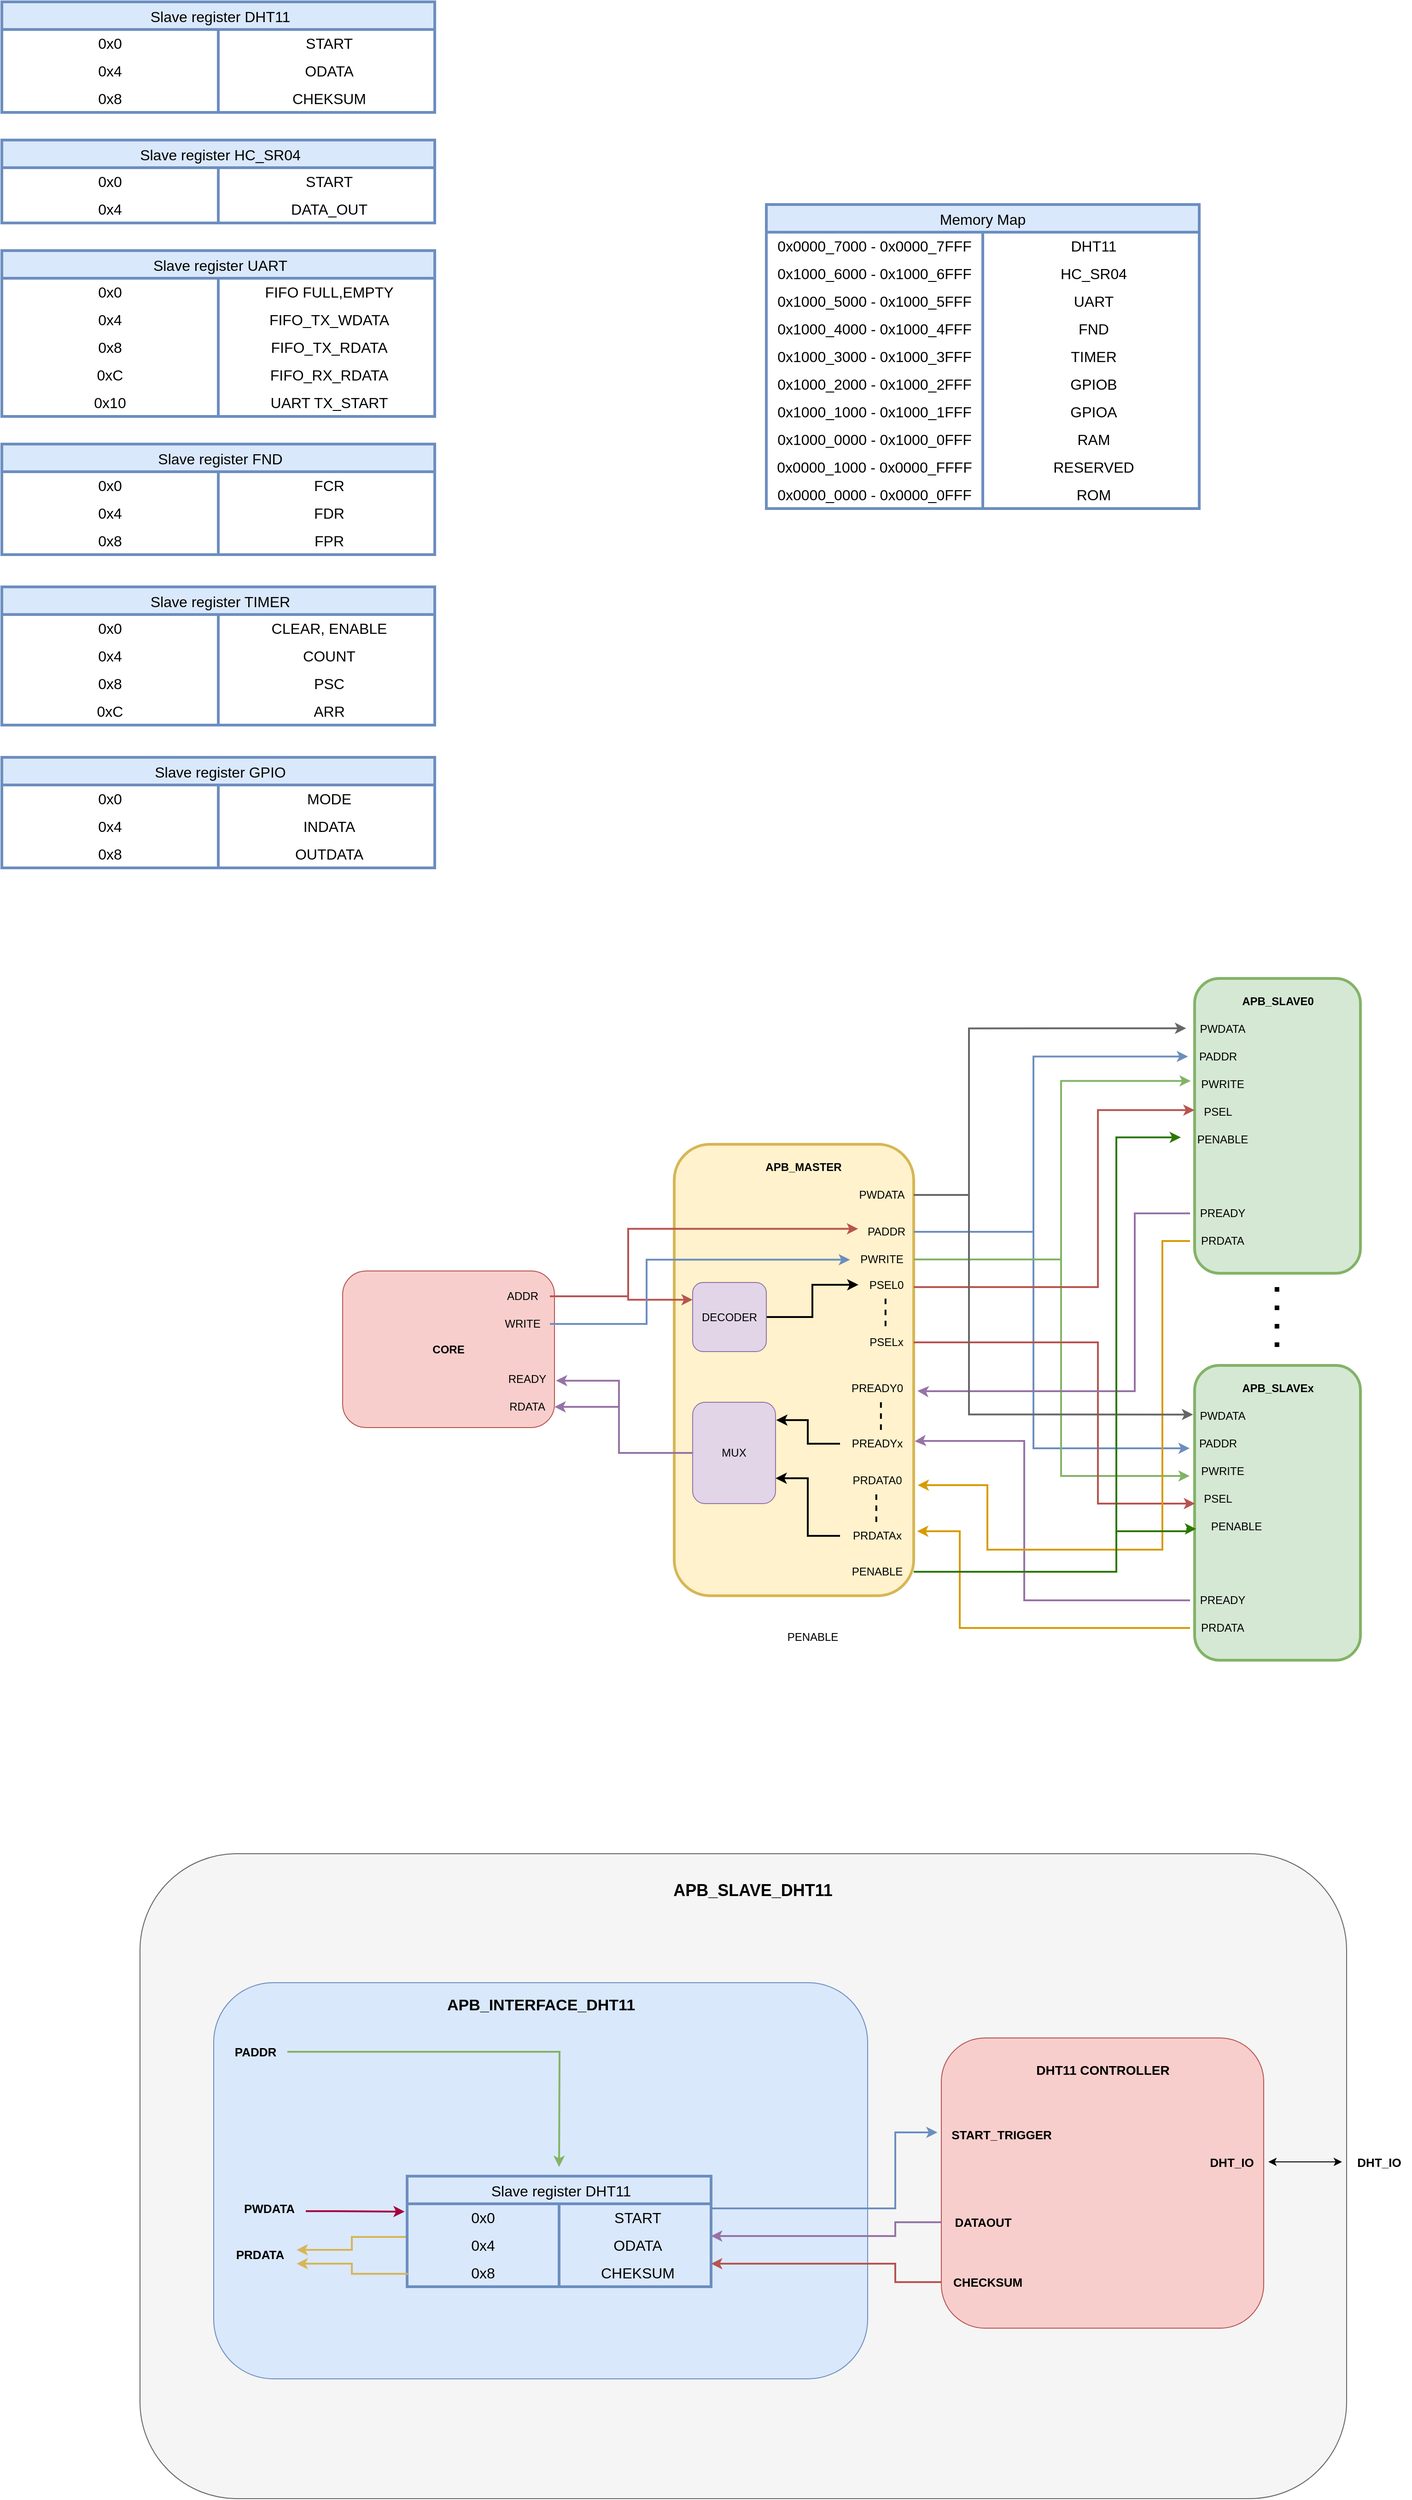 <mxfile version="26.2.14">
  <diagram name="페이지-1" id="bLjCIVvGFPc32_VItfVn">
    <mxGraphModel dx="1933" dy="663" grid="1" gridSize="10" guides="1" tooltips="1" connect="1" arrows="1" fold="1" page="1" pageScale="1" pageWidth="827" pageHeight="1169" math="0" shadow="0">
      <root>
        <mxCell id="0" />
        <mxCell id="1" parent="0" />
        <mxCell id="I5mWi6wbTLuAv_tSIeip-145" value="" style="rounded=1;whiteSpace=wrap;html=1;fillColor=#f5f5f5;strokeColor=#666666;fontColor=#333333;" parent="1" vertex="1">
          <mxGeometry x="-540" y="2130" width="1310" height="700" as="geometry" />
        </mxCell>
        <mxCell id="ICi-KlR8TSbM0P-rb9cd-2" value="Memory Map" style="shape=table;startSize=30;container=1;collapsible=0;childLayout=tableLayout;fixedRows=1;rowLines=0;fontStyle=0;strokeColor=#6c8ebf;fontSize=16;fillColor=#dae8fc;strokeWidth=3;" parent="1" vertex="1">
          <mxGeometry x="140" y="340" width="470" height="330" as="geometry" />
        </mxCell>
        <mxCell id="ICi-KlR8TSbM0P-rb9cd-9" value="" style="shape=tableRow;horizontal=0;startSize=0;swimlaneHead=0;swimlaneBody=0;top=0;left=0;bottom=0;right=0;collapsible=0;dropTarget=0;fillColor=none;points=[[0,0.5],[1,0.5]];portConstraint=eastwest;strokeColor=inherit;fontSize=16;align=center;" parent="ICi-KlR8TSbM0P-rb9cd-2" vertex="1">
          <mxGeometry y="30" width="470" height="30" as="geometry" />
        </mxCell>
        <mxCell id="ICi-KlR8TSbM0P-rb9cd-10" value="&amp;nbsp;0x0000_7000 - 0x0000_7FFF&amp;nbsp;" style="shape=partialRectangle;html=1;whiteSpace=wrap;connectable=0;fillColor=none;top=0;left=0;bottom=0;right=0;overflow=hidden;strokeColor=default;fontSize=16;strokeWidth=3;" parent="ICi-KlR8TSbM0P-rb9cd-9" vertex="1">
          <mxGeometry width="235" height="30" as="geometry">
            <mxRectangle width="235" height="30" as="alternateBounds" />
          </mxGeometry>
        </mxCell>
        <mxCell id="ICi-KlR8TSbM0P-rb9cd-11" value="DHT11" style="shape=partialRectangle;html=1;whiteSpace=wrap;connectable=0;fillColor=none;top=0;left=0;bottom=0;right=0;align=center;spacingLeft=6;overflow=hidden;strokeColor=default;fontSize=16;strokeWidth=3;" parent="ICi-KlR8TSbM0P-rb9cd-9" vertex="1">
          <mxGeometry x="235" width="235" height="30" as="geometry">
            <mxRectangle width="235" height="30" as="alternateBounds" />
          </mxGeometry>
        </mxCell>
        <mxCell id="ICi-KlR8TSbM0P-rb9cd-71" value="" style="shape=tableRow;horizontal=0;startSize=0;swimlaneHead=0;swimlaneBody=0;top=0;left=0;bottom=0;right=0;collapsible=0;dropTarget=0;fillColor=none;points=[[0,0.5],[1,0.5]];portConstraint=eastwest;strokeColor=inherit;fontSize=16;" parent="ICi-KlR8TSbM0P-rb9cd-2" vertex="1">
          <mxGeometry y="60" width="470" height="30" as="geometry" />
        </mxCell>
        <mxCell id="ICi-KlR8TSbM0P-rb9cd-72" value="0x1000_6000 - 0x1000_6FFF" style="shape=partialRectangle;html=1;whiteSpace=wrap;connectable=0;fillColor=none;top=0;left=0;bottom=0;right=0;overflow=hidden;pointerEvents=1;strokeColor=default;fontSize=16;strokeWidth=3;" parent="ICi-KlR8TSbM0P-rb9cd-71" vertex="1">
          <mxGeometry width="235" height="30" as="geometry">
            <mxRectangle width="235" height="30" as="alternateBounds" />
          </mxGeometry>
        </mxCell>
        <mxCell id="ICi-KlR8TSbM0P-rb9cd-73" value="HC_SR04" style="shape=partialRectangle;html=1;whiteSpace=wrap;connectable=0;fillColor=none;top=0;left=0;bottom=0;right=0;align=center;spacingLeft=6;overflow=hidden;strokeColor=default;fontSize=16;strokeWidth=3;" parent="ICi-KlR8TSbM0P-rb9cd-71" vertex="1">
          <mxGeometry x="235" width="235" height="30" as="geometry">
            <mxRectangle width="235" height="30" as="alternateBounds" />
          </mxGeometry>
        </mxCell>
        <mxCell id="ICi-KlR8TSbM0P-rb9cd-74" value="" style="shape=tableRow;horizontal=0;startSize=0;swimlaneHead=0;swimlaneBody=0;top=0;left=0;bottom=0;right=0;collapsible=0;dropTarget=0;fillColor=none;points=[[0,0.5],[1,0.5]];portConstraint=eastwest;strokeColor=inherit;fontSize=16;" parent="ICi-KlR8TSbM0P-rb9cd-2" vertex="1">
          <mxGeometry y="90" width="470" height="30" as="geometry" />
        </mxCell>
        <mxCell id="ICi-KlR8TSbM0P-rb9cd-75" value="0x1000_5000 - 0x1000_5FFF" style="shape=partialRectangle;html=1;whiteSpace=wrap;connectable=0;fillColor=none;top=0;left=0;bottom=0;right=0;overflow=hidden;pointerEvents=1;strokeColor=default;fontSize=16;strokeWidth=3;" parent="ICi-KlR8TSbM0P-rb9cd-74" vertex="1">
          <mxGeometry width="235" height="30" as="geometry">
            <mxRectangle width="235" height="30" as="alternateBounds" />
          </mxGeometry>
        </mxCell>
        <mxCell id="ICi-KlR8TSbM0P-rb9cd-76" value="UART" style="shape=partialRectangle;html=1;whiteSpace=wrap;connectable=0;fillColor=none;top=0;left=0;bottom=0;right=0;align=center;spacingLeft=6;overflow=hidden;strokeColor=default;fontSize=16;strokeWidth=3;" parent="ICi-KlR8TSbM0P-rb9cd-74" vertex="1">
          <mxGeometry x="235" width="235" height="30" as="geometry">
            <mxRectangle width="235" height="30" as="alternateBounds" />
          </mxGeometry>
        </mxCell>
        <mxCell id="ICi-KlR8TSbM0P-rb9cd-77" value="" style="shape=tableRow;horizontal=0;startSize=0;swimlaneHead=0;swimlaneBody=0;top=0;left=0;bottom=0;right=0;collapsible=0;dropTarget=0;fillColor=none;points=[[0,0.5],[1,0.5]];portConstraint=eastwest;strokeColor=inherit;fontSize=16;" parent="ICi-KlR8TSbM0P-rb9cd-2" vertex="1">
          <mxGeometry y="120" width="470" height="30" as="geometry" />
        </mxCell>
        <mxCell id="ICi-KlR8TSbM0P-rb9cd-78" value="0x1000_4000 - 0x1000_4FFF" style="shape=partialRectangle;html=1;whiteSpace=wrap;connectable=0;fillColor=none;top=0;left=0;bottom=0;right=0;overflow=hidden;pointerEvents=1;strokeColor=default;fontSize=16;strokeWidth=3;" parent="ICi-KlR8TSbM0P-rb9cd-77" vertex="1">
          <mxGeometry width="235" height="30" as="geometry">
            <mxRectangle width="235" height="30" as="alternateBounds" />
          </mxGeometry>
        </mxCell>
        <mxCell id="ICi-KlR8TSbM0P-rb9cd-79" value="FND" style="shape=partialRectangle;html=1;whiteSpace=wrap;connectable=0;fillColor=none;top=0;left=0;bottom=0;right=0;align=center;spacingLeft=6;overflow=hidden;strokeColor=default;fontSize=16;strokeWidth=3;" parent="ICi-KlR8TSbM0P-rb9cd-77" vertex="1">
          <mxGeometry x="235" width="235" height="30" as="geometry">
            <mxRectangle width="235" height="30" as="alternateBounds" />
          </mxGeometry>
        </mxCell>
        <mxCell id="ICi-KlR8TSbM0P-rb9cd-83" value="" style="shape=tableRow;horizontal=0;startSize=0;swimlaneHead=0;swimlaneBody=0;top=0;left=0;bottom=0;right=0;collapsible=0;dropTarget=0;fillColor=none;points=[[0,0.5],[1,0.5]];portConstraint=eastwest;strokeColor=inherit;fontSize=16;" parent="ICi-KlR8TSbM0P-rb9cd-2" vertex="1">
          <mxGeometry y="150" width="470" height="30" as="geometry" />
        </mxCell>
        <mxCell id="ICi-KlR8TSbM0P-rb9cd-84" value="0x1000_3000 - 0x1000_3FFF" style="shape=partialRectangle;html=1;whiteSpace=wrap;connectable=0;fillColor=none;top=0;left=0;bottom=0;right=0;overflow=hidden;pointerEvents=1;strokeColor=default;fontSize=16;strokeWidth=3;" parent="ICi-KlR8TSbM0P-rb9cd-83" vertex="1">
          <mxGeometry width="235" height="30" as="geometry">
            <mxRectangle width="235" height="30" as="alternateBounds" />
          </mxGeometry>
        </mxCell>
        <mxCell id="ICi-KlR8TSbM0P-rb9cd-85" value="TIMER" style="shape=partialRectangle;html=1;whiteSpace=wrap;connectable=0;fillColor=none;top=0;left=0;bottom=0;right=0;align=center;spacingLeft=6;overflow=hidden;strokeColor=default;fontSize=16;strokeWidth=3;" parent="ICi-KlR8TSbM0P-rb9cd-83" vertex="1">
          <mxGeometry x="235" width="235" height="30" as="geometry">
            <mxRectangle width="235" height="30" as="alternateBounds" />
          </mxGeometry>
        </mxCell>
        <mxCell id="ICi-KlR8TSbM0P-rb9cd-86" value="" style="shape=tableRow;horizontal=0;startSize=0;swimlaneHead=0;swimlaneBody=0;top=0;left=0;bottom=0;right=0;collapsible=0;dropTarget=0;fillColor=none;points=[[0,0.5],[1,0.5]];portConstraint=eastwest;strokeColor=inherit;fontSize=16;" parent="ICi-KlR8TSbM0P-rb9cd-2" vertex="1">
          <mxGeometry y="180" width="470" height="30" as="geometry" />
        </mxCell>
        <mxCell id="ICi-KlR8TSbM0P-rb9cd-87" value="0x1000_2000 - 0x1000_2FFF" style="shape=partialRectangle;html=1;whiteSpace=wrap;connectable=0;fillColor=none;top=0;left=0;bottom=0;right=0;overflow=hidden;pointerEvents=1;strokeColor=default;fontSize=16;strokeWidth=3;" parent="ICi-KlR8TSbM0P-rb9cd-86" vertex="1">
          <mxGeometry width="235" height="30" as="geometry">
            <mxRectangle width="235" height="30" as="alternateBounds" />
          </mxGeometry>
        </mxCell>
        <mxCell id="ICi-KlR8TSbM0P-rb9cd-88" value="GPIOB" style="shape=partialRectangle;html=1;whiteSpace=wrap;connectable=0;fillColor=none;top=0;left=0;bottom=0;right=0;align=center;spacingLeft=6;overflow=hidden;strokeColor=default;fontSize=16;strokeWidth=3;" parent="ICi-KlR8TSbM0P-rb9cd-86" vertex="1">
          <mxGeometry x="235" width="235" height="30" as="geometry">
            <mxRectangle width="235" height="30" as="alternateBounds" />
          </mxGeometry>
        </mxCell>
        <mxCell id="ICi-KlR8TSbM0P-rb9cd-89" value="" style="shape=tableRow;horizontal=0;startSize=0;swimlaneHead=0;swimlaneBody=0;top=0;left=0;bottom=0;right=0;collapsible=0;dropTarget=0;fillColor=none;points=[[0,0.5],[1,0.5]];portConstraint=eastwest;strokeColor=inherit;fontSize=16;" parent="ICi-KlR8TSbM0P-rb9cd-2" vertex="1">
          <mxGeometry y="210" width="470" height="30" as="geometry" />
        </mxCell>
        <mxCell id="ICi-KlR8TSbM0P-rb9cd-90" value="0x1000_1000 - 0x1000_1FFF" style="shape=partialRectangle;html=1;whiteSpace=wrap;connectable=0;fillColor=none;top=0;left=0;bottom=0;right=0;overflow=hidden;pointerEvents=1;strokeColor=default;fontSize=16;strokeWidth=3;" parent="ICi-KlR8TSbM0P-rb9cd-89" vertex="1">
          <mxGeometry width="235" height="30" as="geometry">
            <mxRectangle width="235" height="30" as="alternateBounds" />
          </mxGeometry>
        </mxCell>
        <mxCell id="ICi-KlR8TSbM0P-rb9cd-91" value="GPIOA" style="shape=partialRectangle;html=1;whiteSpace=wrap;connectable=0;fillColor=none;top=0;left=0;bottom=0;right=0;align=center;spacingLeft=6;overflow=hidden;strokeColor=default;fontSize=16;strokeWidth=3;" parent="ICi-KlR8TSbM0P-rb9cd-89" vertex="1">
          <mxGeometry x="235" width="235" height="30" as="geometry">
            <mxRectangle width="235" height="30" as="alternateBounds" />
          </mxGeometry>
        </mxCell>
        <mxCell id="ICi-KlR8TSbM0P-rb9cd-92" value="" style="shape=tableRow;horizontal=0;startSize=0;swimlaneHead=0;swimlaneBody=0;top=0;left=0;bottom=0;right=0;collapsible=0;dropTarget=0;fillColor=none;points=[[0,0.5],[1,0.5]];portConstraint=eastwest;strokeColor=inherit;fontSize=16;" parent="ICi-KlR8TSbM0P-rb9cd-2" vertex="1">
          <mxGeometry y="240" width="470" height="30" as="geometry" />
        </mxCell>
        <mxCell id="ICi-KlR8TSbM0P-rb9cd-93" value="0x1000_0000 - 0x1000_0FFF" style="shape=partialRectangle;html=1;whiteSpace=wrap;connectable=0;fillColor=none;top=0;left=0;bottom=0;right=0;overflow=hidden;pointerEvents=1;strokeColor=default;fontSize=16;strokeWidth=3;" parent="ICi-KlR8TSbM0P-rb9cd-92" vertex="1">
          <mxGeometry width="235" height="30" as="geometry">
            <mxRectangle width="235" height="30" as="alternateBounds" />
          </mxGeometry>
        </mxCell>
        <mxCell id="ICi-KlR8TSbM0P-rb9cd-94" value="RAM" style="shape=partialRectangle;html=1;whiteSpace=wrap;connectable=0;fillColor=none;top=0;left=0;bottom=0;right=0;align=center;spacingLeft=6;overflow=hidden;strokeColor=default;fontSize=16;strokeWidth=3;" parent="ICi-KlR8TSbM0P-rb9cd-92" vertex="1">
          <mxGeometry x="235" width="235" height="30" as="geometry">
            <mxRectangle width="235" height="30" as="alternateBounds" />
          </mxGeometry>
        </mxCell>
        <mxCell id="ICi-KlR8TSbM0P-rb9cd-95" value="" style="shape=tableRow;horizontal=0;startSize=0;swimlaneHead=0;swimlaneBody=0;top=0;left=0;bottom=0;right=0;collapsible=0;dropTarget=0;fillColor=none;points=[[0,0.5],[1,0.5]];portConstraint=eastwest;strokeColor=inherit;fontSize=16;" parent="ICi-KlR8TSbM0P-rb9cd-2" vertex="1">
          <mxGeometry y="270" width="470" height="30" as="geometry" />
        </mxCell>
        <mxCell id="ICi-KlR8TSbM0P-rb9cd-96" value="0x0000_1000 - 0x0000_FFFF" style="shape=partialRectangle;html=1;whiteSpace=wrap;connectable=0;fillColor=none;top=0;left=0;bottom=0;right=0;overflow=hidden;pointerEvents=1;strokeColor=default;fontSize=16;strokeWidth=3;" parent="ICi-KlR8TSbM0P-rb9cd-95" vertex="1">
          <mxGeometry width="235" height="30" as="geometry">
            <mxRectangle width="235" height="30" as="alternateBounds" />
          </mxGeometry>
        </mxCell>
        <mxCell id="ICi-KlR8TSbM0P-rb9cd-97" value="RESERVED" style="shape=partialRectangle;html=1;whiteSpace=wrap;connectable=0;fillColor=none;top=0;left=0;bottom=0;right=0;align=center;spacingLeft=6;overflow=hidden;strokeColor=default;fontSize=16;strokeWidth=3;" parent="ICi-KlR8TSbM0P-rb9cd-95" vertex="1">
          <mxGeometry x="235" width="235" height="30" as="geometry">
            <mxRectangle width="235" height="30" as="alternateBounds" />
          </mxGeometry>
        </mxCell>
        <mxCell id="ICi-KlR8TSbM0P-rb9cd-98" value="" style="shape=tableRow;horizontal=0;startSize=0;swimlaneHead=0;swimlaneBody=0;top=0;left=0;bottom=0;right=0;collapsible=0;dropTarget=0;fillColor=none;points=[[0,0.5],[1,0.5]];portConstraint=eastwest;strokeColor=inherit;fontSize=16;" parent="ICi-KlR8TSbM0P-rb9cd-2" vertex="1">
          <mxGeometry y="300" width="470" height="30" as="geometry" />
        </mxCell>
        <mxCell id="ICi-KlR8TSbM0P-rb9cd-99" value="0x0000_0000 - 0x0000_0FFF" style="shape=partialRectangle;html=1;whiteSpace=wrap;connectable=0;fillColor=none;top=0;left=0;bottom=0;right=0;overflow=hidden;pointerEvents=1;strokeColor=default;fontSize=16;strokeWidth=3;" parent="ICi-KlR8TSbM0P-rb9cd-98" vertex="1">
          <mxGeometry width="235" height="30" as="geometry">
            <mxRectangle width="235" height="30" as="alternateBounds" />
          </mxGeometry>
        </mxCell>
        <mxCell id="ICi-KlR8TSbM0P-rb9cd-100" value="ROM" style="shape=partialRectangle;html=1;whiteSpace=wrap;connectable=0;fillColor=none;top=0;left=0;bottom=0;right=0;align=center;spacingLeft=6;overflow=hidden;strokeColor=default;fontSize=16;strokeWidth=3;" parent="ICi-KlR8TSbM0P-rb9cd-98" vertex="1">
          <mxGeometry x="235" width="235" height="30" as="geometry">
            <mxRectangle width="235" height="30" as="alternateBounds" />
          </mxGeometry>
        </mxCell>
        <mxCell id="ICi-KlR8TSbM0P-rb9cd-133" value=" Slave register UART" style="shape=table;startSize=30;container=1;collapsible=0;childLayout=tableLayout;fixedRows=1;rowLines=0;fontStyle=0;strokeColor=#6c8ebf;fontSize=16;fillColor=#dae8fc;strokeWidth=3;" parent="1" vertex="1">
          <mxGeometry x="-690" y="390" width="470" height="180" as="geometry" />
        </mxCell>
        <mxCell id="ICi-KlR8TSbM0P-rb9cd-155" value="" style="shape=tableRow;horizontal=0;startSize=0;swimlaneHead=0;swimlaneBody=0;top=0;left=0;bottom=0;right=0;collapsible=0;dropTarget=0;fillColor=none;points=[[0,0.5],[1,0.5]];portConstraint=eastwest;strokeColor=inherit;fontSize=16;" parent="ICi-KlR8TSbM0P-rb9cd-133" vertex="1">
          <mxGeometry y="30" width="470" height="30" as="geometry" />
        </mxCell>
        <mxCell id="ICi-KlR8TSbM0P-rb9cd-156" value="0x0" style="shape=partialRectangle;html=1;whiteSpace=wrap;connectable=0;fillColor=none;top=0;left=0;bottom=0;right=0;overflow=hidden;pointerEvents=1;strokeColor=default;fontSize=16;strokeWidth=3;" parent="ICi-KlR8TSbM0P-rb9cd-155" vertex="1">
          <mxGeometry width="235" height="30" as="geometry">
            <mxRectangle width="235" height="30" as="alternateBounds" />
          </mxGeometry>
        </mxCell>
        <mxCell id="ICi-KlR8TSbM0P-rb9cd-157" value="FIFO FULL,EMPTY" style="shape=partialRectangle;html=1;whiteSpace=wrap;connectable=0;fillColor=none;top=0;left=0;bottom=0;right=0;align=center;spacingLeft=6;overflow=hidden;strokeColor=default;fontSize=16;strokeWidth=3;" parent="ICi-KlR8TSbM0P-rb9cd-155" vertex="1">
          <mxGeometry x="235" width="235" height="30" as="geometry">
            <mxRectangle width="235" height="30" as="alternateBounds" />
          </mxGeometry>
        </mxCell>
        <mxCell id="ICi-KlR8TSbM0P-rb9cd-158" value="" style="shape=tableRow;horizontal=0;startSize=0;swimlaneHead=0;swimlaneBody=0;top=0;left=0;bottom=0;right=0;collapsible=0;dropTarget=0;fillColor=none;points=[[0,0.5],[1,0.5]];portConstraint=eastwest;strokeColor=inherit;fontSize=16;" parent="ICi-KlR8TSbM0P-rb9cd-133" vertex="1">
          <mxGeometry y="60" width="470" height="30" as="geometry" />
        </mxCell>
        <mxCell id="ICi-KlR8TSbM0P-rb9cd-159" value="0x4" style="shape=partialRectangle;html=1;whiteSpace=wrap;connectable=0;fillColor=none;top=0;left=0;bottom=0;right=0;overflow=hidden;pointerEvents=1;strokeColor=default;fontSize=16;strokeWidth=3;" parent="ICi-KlR8TSbM0P-rb9cd-158" vertex="1">
          <mxGeometry width="235" height="30" as="geometry">
            <mxRectangle width="235" height="30" as="alternateBounds" />
          </mxGeometry>
        </mxCell>
        <mxCell id="ICi-KlR8TSbM0P-rb9cd-160" value="FIFO_TX_WDATA" style="shape=partialRectangle;html=1;whiteSpace=wrap;connectable=0;fillColor=none;top=0;left=0;bottom=0;right=0;align=center;spacingLeft=6;overflow=hidden;strokeColor=default;fontSize=16;strokeWidth=3;" parent="ICi-KlR8TSbM0P-rb9cd-158" vertex="1">
          <mxGeometry x="235" width="235" height="30" as="geometry">
            <mxRectangle width="235" height="30" as="alternateBounds" />
          </mxGeometry>
        </mxCell>
        <mxCell id="ICi-KlR8TSbM0P-rb9cd-161" value="" style="shape=tableRow;horizontal=0;startSize=0;swimlaneHead=0;swimlaneBody=0;top=0;left=0;bottom=0;right=0;collapsible=0;dropTarget=0;fillColor=none;points=[[0,0.5],[1,0.5]];portConstraint=eastwest;strokeColor=inherit;fontSize=16;" parent="ICi-KlR8TSbM0P-rb9cd-133" vertex="1">
          <mxGeometry y="90" width="470" height="30" as="geometry" />
        </mxCell>
        <mxCell id="ICi-KlR8TSbM0P-rb9cd-162" value="0x8" style="shape=partialRectangle;html=1;whiteSpace=wrap;connectable=0;fillColor=none;top=0;left=0;bottom=0;right=0;overflow=hidden;pointerEvents=1;strokeColor=default;fontSize=16;strokeWidth=3;" parent="ICi-KlR8TSbM0P-rb9cd-161" vertex="1">
          <mxGeometry width="235" height="30" as="geometry">
            <mxRectangle width="235" height="30" as="alternateBounds" />
          </mxGeometry>
        </mxCell>
        <mxCell id="ICi-KlR8TSbM0P-rb9cd-163" value="FIFO_TX_RDATA" style="shape=partialRectangle;html=1;whiteSpace=wrap;connectable=0;fillColor=none;top=0;left=0;bottom=0;right=0;align=center;spacingLeft=6;overflow=hidden;strokeColor=default;fontSize=16;strokeWidth=3;" parent="ICi-KlR8TSbM0P-rb9cd-161" vertex="1">
          <mxGeometry x="235" width="235" height="30" as="geometry">
            <mxRectangle width="235" height="30" as="alternateBounds" />
          </mxGeometry>
        </mxCell>
        <mxCell id="I5mWi6wbTLuAv_tSIeip-175" value="" style="shape=tableRow;horizontal=0;startSize=0;swimlaneHead=0;swimlaneBody=0;top=0;left=0;bottom=0;right=0;collapsible=0;dropTarget=0;fillColor=none;points=[[0,0.5],[1,0.5]];portConstraint=eastwest;strokeColor=inherit;fontSize=16;" parent="ICi-KlR8TSbM0P-rb9cd-133" vertex="1">
          <mxGeometry y="120" width="470" height="30" as="geometry" />
        </mxCell>
        <mxCell id="I5mWi6wbTLuAv_tSIeip-176" value="0xC" style="shape=partialRectangle;html=1;whiteSpace=wrap;connectable=0;fillColor=none;top=0;left=0;bottom=0;right=0;overflow=hidden;pointerEvents=1;strokeColor=default;fontSize=16;strokeWidth=3;" parent="I5mWi6wbTLuAv_tSIeip-175" vertex="1">
          <mxGeometry width="235" height="30" as="geometry">
            <mxRectangle width="235" height="30" as="alternateBounds" />
          </mxGeometry>
        </mxCell>
        <mxCell id="I5mWi6wbTLuAv_tSIeip-177" value="FIFO_RX_RDATA" style="shape=partialRectangle;html=1;whiteSpace=wrap;connectable=0;fillColor=none;top=0;left=0;bottom=0;right=0;align=center;spacingLeft=6;overflow=hidden;strokeColor=default;fontSize=16;strokeWidth=3;" parent="I5mWi6wbTLuAv_tSIeip-175" vertex="1">
          <mxGeometry x="235" width="235" height="30" as="geometry">
            <mxRectangle width="235" height="30" as="alternateBounds" />
          </mxGeometry>
        </mxCell>
        <mxCell id="I5mWi6wbTLuAv_tSIeip-178" value="" style="shape=tableRow;horizontal=0;startSize=0;swimlaneHead=0;swimlaneBody=0;top=0;left=0;bottom=0;right=0;collapsible=0;dropTarget=0;fillColor=none;points=[[0,0.5],[1,0.5]];portConstraint=eastwest;strokeColor=inherit;fontSize=16;" parent="ICi-KlR8TSbM0P-rb9cd-133" vertex="1">
          <mxGeometry y="150" width="470" height="30" as="geometry" />
        </mxCell>
        <mxCell id="I5mWi6wbTLuAv_tSIeip-179" value="0x10" style="shape=partialRectangle;html=1;whiteSpace=wrap;connectable=0;fillColor=none;top=0;left=0;bottom=0;right=0;overflow=hidden;pointerEvents=1;strokeColor=default;fontSize=16;strokeWidth=3;" parent="I5mWi6wbTLuAv_tSIeip-178" vertex="1">
          <mxGeometry width="235" height="30" as="geometry">
            <mxRectangle width="235" height="30" as="alternateBounds" />
          </mxGeometry>
        </mxCell>
        <mxCell id="I5mWi6wbTLuAv_tSIeip-180" value="UART TX_START" style="shape=partialRectangle;html=1;whiteSpace=wrap;connectable=0;fillColor=none;top=0;left=0;bottom=0;right=0;align=center;spacingLeft=6;overflow=hidden;strokeColor=default;fontSize=16;strokeWidth=3;" parent="I5mWi6wbTLuAv_tSIeip-178" vertex="1">
          <mxGeometry x="235" width="235" height="30" as="geometry">
            <mxRectangle width="235" height="30" as="alternateBounds" />
          </mxGeometry>
        </mxCell>
        <mxCell id="ICi-KlR8TSbM0P-rb9cd-164" value=" Slave register DHT11" style="shape=table;startSize=30;container=1;collapsible=0;childLayout=tableLayout;fixedRows=1;rowLines=0;fontStyle=0;strokeColor=#6c8ebf;fontSize=16;fillColor=#dae8fc;strokeWidth=3;" parent="1" vertex="1">
          <mxGeometry x="-690" y="120" width="470" height="120" as="geometry" />
        </mxCell>
        <mxCell id="ICi-KlR8TSbM0P-rb9cd-165" value="" style="shape=tableRow;horizontal=0;startSize=0;swimlaneHead=0;swimlaneBody=0;top=0;left=0;bottom=0;right=0;collapsible=0;dropTarget=0;fillColor=none;points=[[0,0.5],[1,0.5]];portConstraint=eastwest;strokeColor=inherit;fontSize=16;" parent="ICi-KlR8TSbM0P-rb9cd-164" vertex="1">
          <mxGeometry y="30" width="470" height="30" as="geometry" />
        </mxCell>
        <mxCell id="ICi-KlR8TSbM0P-rb9cd-166" value="0x0" style="shape=partialRectangle;html=1;whiteSpace=wrap;connectable=0;fillColor=none;top=0;left=0;bottom=0;right=0;overflow=hidden;pointerEvents=1;strokeColor=default;fontSize=16;strokeWidth=3;" parent="ICi-KlR8TSbM0P-rb9cd-165" vertex="1">
          <mxGeometry width="235" height="30" as="geometry">
            <mxRectangle width="235" height="30" as="alternateBounds" />
          </mxGeometry>
        </mxCell>
        <mxCell id="ICi-KlR8TSbM0P-rb9cd-167" value="START" style="shape=partialRectangle;html=1;whiteSpace=wrap;connectable=0;fillColor=none;top=0;left=0;bottom=0;right=0;align=center;spacingLeft=6;overflow=hidden;strokeColor=default;fontSize=16;strokeWidth=3;" parent="ICi-KlR8TSbM0P-rb9cd-165" vertex="1">
          <mxGeometry x="235" width="235" height="30" as="geometry">
            <mxRectangle width="235" height="30" as="alternateBounds" />
          </mxGeometry>
        </mxCell>
        <mxCell id="ICi-KlR8TSbM0P-rb9cd-168" value="" style="shape=tableRow;horizontal=0;startSize=0;swimlaneHead=0;swimlaneBody=0;top=0;left=0;bottom=0;right=0;collapsible=0;dropTarget=0;fillColor=none;points=[[0,0.5],[1,0.5]];portConstraint=eastwest;strokeColor=inherit;fontSize=16;" parent="ICi-KlR8TSbM0P-rb9cd-164" vertex="1">
          <mxGeometry y="60" width="470" height="30" as="geometry" />
        </mxCell>
        <mxCell id="ICi-KlR8TSbM0P-rb9cd-169" value="0x4" style="shape=partialRectangle;html=1;whiteSpace=wrap;connectable=0;fillColor=none;top=0;left=0;bottom=0;right=0;overflow=hidden;pointerEvents=1;strokeColor=default;fontSize=16;strokeWidth=3;" parent="ICi-KlR8TSbM0P-rb9cd-168" vertex="1">
          <mxGeometry width="235" height="30" as="geometry">
            <mxRectangle width="235" height="30" as="alternateBounds" />
          </mxGeometry>
        </mxCell>
        <mxCell id="ICi-KlR8TSbM0P-rb9cd-170" value="ODATA" style="shape=partialRectangle;html=1;whiteSpace=wrap;connectable=0;fillColor=none;top=0;left=0;bottom=0;right=0;align=center;spacingLeft=6;overflow=hidden;strokeColor=default;fontSize=16;strokeWidth=3;" parent="ICi-KlR8TSbM0P-rb9cd-168" vertex="1">
          <mxGeometry x="235" width="235" height="30" as="geometry">
            <mxRectangle width="235" height="30" as="alternateBounds" />
          </mxGeometry>
        </mxCell>
        <mxCell id="ICi-KlR8TSbM0P-rb9cd-171" value="" style="shape=tableRow;horizontal=0;startSize=0;swimlaneHead=0;swimlaneBody=0;top=0;left=0;bottom=0;right=0;collapsible=0;dropTarget=0;fillColor=none;points=[[0,0.5],[1,0.5]];portConstraint=eastwest;strokeColor=inherit;fontSize=16;" parent="ICi-KlR8TSbM0P-rb9cd-164" vertex="1">
          <mxGeometry y="90" width="470" height="30" as="geometry" />
        </mxCell>
        <mxCell id="ICi-KlR8TSbM0P-rb9cd-172" value="0x8" style="shape=partialRectangle;html=1;whiteSpace=wrap;connectable=0;fillColor=none;top=0;left=0;bottom=0;right=0;overflow=hidden;pointerEvents=1;strokeColor=default;fontSize=16;strokeWidth=3;" parent="ICi-KlR8TSbM0P-rb9cd-171" vertex="1">
          <mxGeometry width="235" height="30" as="geometry">
            <mxRectangle width="235" height="30" as="alternateBounds" />
          </mxGeometry>
        </mxCell>
        <mxCell id="ICi-KlR8TSbM0P-rb9cd-173" value="CHEKSUM" style="shape=partialRectangle;html=1;whiteSpace=wrap;connectable=0;fillColor=none;top=0;left=0;bottom=0;right=0;align=center;spacingLeft=6;overflow=hidden;strokeColor=default;fontSize=16;strokeWidth=3;" parent="ICi-KlR8TSbM0P-rb9cd-171" vertex="1">
          <mxGeometry x="235" width="235" height="30" as="geometry">
            <mxRectangle width="235" height="30" as="alternateBounds" />
          </mxGeometry>
        </mxCell>
        <mxCell id="I5mWi6wbTLuAv_tSIeip-11" value="" style="rounded=1;whiteSpace=wrap;html=1;fillColor=#d5e8d4;strokeColor=#82b366;strokeWidth=3;" parent="1" vertex="1">
          <mxGeometry x="605" y="1180" width="180" height="320" as="geometry" />
        </mxCell>
        <mxCell id="I5mWi6wbTLuAv_tSIeip-12" value="&lt;b&gt;APB_SLAVE0&lt;/b&gt;" style="text;html=1;align=center;verticalAlign=middle;resizable=0;points=[];autosize=1;strokeColor=none;fillColor=none;" parent="1" vertex="1">
          <mxGeometry x="645" y="1190" width="100" height="30" as="geometry" />
        </mxCell>
        <mxCell id="I5mWi6wbTLuAv_tSIeip-13" value="PADDR" style="text;html=1;align=center;verticalAlign=middle;resizable=0;points=[];autosize=1;strokeColor=none;fillColor=none;" parent="1" vertex="1">
          <mxGeometry x="600" y="1250" width="60" height="30" as="geometry" />
        </mxCell>
        <mxCell id="I5mWi6wbTLuAv_tSIeip-14" value="PWRITE" style="text;html=1;align=center;verticalAlign=middle;resizable=0;points=[];autosize=1;strokeColor=none;fillColor=none;" parent="1" vertex="1">
          <mxGeometry x="600" y="1280" width="70" height="30" as="geometry" />
        </mxCell>
        <mxCell id="I5mWi6wbTLuAv_tSIeip-15" value="PSEL" style="text;html=1;align=center;verticalAlign=middle;resizable=0;points=[];autosize=1;strokeColor=none;fillColor=none;" parent="1" vertex="1">
          <mxGeometry x="605" y="1310" width="50" height="30" as="geometry" />
        </mxCell>
        <mxCell id="I5mWi6wbTLuAv_tSIeip-16" value="PREADY" style="text;html=1;align=center;verticalAlign=middle;resizable=0;points=[];autosize=1;strokeColor=none;fillColor=none;" parent="1" vertex="1">
          <mxGeometry x="600" y="1420" width="70" height="30" as="geometry" />
        </mxCell>
        <mxCell id="I5mWi6wbTLuAv_tSIeip-17" value="PENABLE" style="text;html=1;align=center;verticalAlign=middle;resizable=0;points=[];autosize=1;strokeColor=none;fillColor=none;" parent="1" vertex="1">
          <mxGeometry x="595" y="1340" width="80" height="30" as="geometry" />
        </mxCell>
        <mxCell id="I5mWi6wbTLuAv_tSIeip-18" value="PRDATA" style="text;html=1;align=center;verticalAlign=middle;resizable=0;points=[];autosize=1;strokeColor=none;fillColor=none;" parent="1" vertex="1">
          <mxGeometry x="600" y="1450" width="70" height="30" as="geometry" />
        </mxCell>
        <mxCell id="I5mWi6wbTLuAv_tSIeip-19" value="" style="rounded=1;whiteSpace=wrap;html=1;fillColor=#fff2cc;strokeColor=#d6b656;strokeWidth=3;" parent="1" vertex="1">
          <mxGeometry x="40" y="1360" width="260" height="490" as="geometry" />
        </mxCell>
        <mxCell id="I5mWi6wbTLuAv_tSIeip-20" value="&lt;b&gt;APB_MASTER&lt;/b&gt;" style="text;html=1;align=center;verticalAlign=middle;resizable=0;points=[];autosize=1;strokeColor=none;fillColor=none;" parent="1" vertex="1">
          <mxGeometry x="125" y="1370" width="110" height="30" as="geometry" />
        </mxCell>
        <mxCell id="I5mWi6wbTLuAv_tSIeip-21" value="PADDR" style="text;html=1;align=center;verticalAlign=middle;resizable=0;points=[];autosize=1;strokeColor=none;fillColor=none;" parent="1" vertex="1">
          <mxGeometry x="240" y="1440" width="60" height="30" as="geometry" />
        </mxCell>
        <mxCell id="I5mWi6wbTLuAv_tSIeip-22" value="PWRITE" style="text;html=1;align=center;verticalAlign=middle;resizable=0;points=[];autosize=1;strokeColor=none;fillColor=none;" parent="1" vertex="1">
          <mxGeometry x="230" y="1470" width="70" height="30" as="geometry" />
        </mxCell>
        <mxCell id="I5mWi6wbTLuAv_tSIeip-26" value="PSEL0" style="text;html=1;align=center;verticalAlign=middle;resizable=0;points=[];autosize=1;strokeColor=none;fillColor=none;" parent="1" vertex="1">
          <mxGeometry x="240" y="1497.5" width="60" height="30" as="geometry" />
        </mxCell>
        <mxCell id="I5mWi6wbTLuAv_tSIeip-29" value="PENABLE" style="text;html=1;align=center;verticalAlign=middle;resizable=0;points=[];autosize=1;strokeColor=none;fillColor=none;" parent="1" vertex="1">
          <mxGeometry x="220" y="1809" width="80" height="30" as="geometry" />
        </mxCell>
        <mxCell id="I5mWi6wbTLuAv_tSIeip-33" value="PREADY0" style="text;html=1;align=center;verticalAlign=middle;resizable=0;points=[];autosize=1;strokeColor=none;fillColor=none;" parent="1" vertex="1">
          <mxGeometry x="220" y="1610" width="80" height="30" as="geometry" />
        </mxCell>
        <mxCell id="I5mWi6wbTLuAv_tSIeip-42" style="edgeStyle=orthogonalEdgeStyle;rounded=0;orthogonalLoop=1;jettySize=auto;html=1;entryX=1;entryY=0.75;entryDx=0;entryDy=0;strokeWidth=2;" parent="1" source="I5mWi6wbTLuAv_tSIeip-35" target="I5mWi6wbTLuAv_tSIeip-38" edge="1">
          <mxGeometry relative="1" as="geometry" />
        </mxCell>
        <mxCell id="I5mWi6wbTLuAv_tSIeip-35" value="PRDATAx" style="text;html=1;align=center;verticalAlign=middle;resizable=0;points=[];autosize=1;strokeColor=none;fillColor=none;" parent="1" vertex="1">
          <mxGeometry x="220" y="1770" width="80" height="30" as="geometry" />
        </mxCell>
        <mxCell id="I5mWi6wbTLuAv_tSIeip-82" style="edgeStyle=orthogonalEdgeStyle;rounded=0;orthogonalLoop=1;jettySize=auto;html=1;strokeWidth=2;" parent="1" source="I5mWi6wbTLuAv_tSIeip-37" target="I5mWi6wbTLuAv_tSIeip-26" edge="1">
          <mxGeometry relative="1" as="geometry" />
        </mxCell>
        <mxCell id="I5mWi6wbTLuAv_tSIeip-37" value="DECODER" style="rounded=1;whiteSpace=wrap;html=1;fillColor=#e1d5e7;strokeColor=#9673a6;" parent="1" vertex="1">
          <mxGeometry x="60" y="1510" width="80" height="75" as="geometry" />
        </mxCell>
        <mxCell id="I5mWi6wbTLuAv_tSIeip-97" style="edgeStyle=orthogonalEdgeStyle;rounded=0;orthogonalLoop=1;jettySize=auto;html=1;strokeWidth=2;fillColor=#e1d5e7;strokeColor=#9673a6;" parent="1" source="I5mWi6wbTLuAv_tSIeip-38" target="I5mWi6wbTLuAv_tSIeip-43" edge="1">
          <mxGeometry relative="1" as="geometry">
            <Array as="points">
              <mxPoint x="-20" y="1695" />
              <mxPoint x="-20" y="1645" />
            </Array>
          </mxGeometry>
        </mxCell>
        <mxCell id="I5mWi6wbTLuAv_tSIeip-38" value="MUX" style="rounded=1;whiteSpace=wrap;html=1;fillColor=#e1d5e7;strokeColor=#9673a6;" parent="1" vertex="1">
          <mxGeometry x="60" y="1640" width="90" height="110" as="geometry" />
        </mxCell>
        <mxCell id="I5mWi6wbTLuAv_tSIeip-44" value="&lt;b&gt;CORE&lt;/b&gt;" style="rounded=1;whiteSpace=wrap;html=1;fillColor=#f8cecc;strokeColor=#b85450;" parent="1" vertex="1">
          <mxGeometry x="-320" y="1497.5" width="230" height="170" as="geometry" />
        </mxCell>
        <mxCell id="I5mWi6wbTLuAv_tSIeip-43" value="RDATA" style="text;html=1;align=center;verticalAlign=middle;resizable=0;points=[];autosize=1;strokeColor=none;fillColor=none;" parent="1" vertex="1">
          <mxGeometry x="-150" y="1630" width="60" height="30" as="geometry" />
        </mxCell>
        <mxCell id="I5mWi6wbTLuAv_tSIeip-45" value="" style="rounded=1;whiteSpace=wrap;html=1;fillColor=#d5e8d4;strokeColor=#82b366;strokeWidth=3;" parent="1" vertex="1">
          <mxGeometry x="605" y="1600" width="180" height="320" as="geometry" />
        </mxCell>
        <mxCell id="I5mWi6wbTLuAv_tSIeip-46" value="&lt;b&gt;APB_SLAVEx&lt;/b&gt;" style="text;html=1;align=center;verticalAlign=middle;resizable=0;points=[];autosize=1;strokeColor=none;fillColor=none;" parent="1" vertex="1">
          <mxGeometry x="645" y="1610" width="100" height="30" as="geometry" />
        </mxCell>
        <mxCell id="I5mWi6wbTLuAv_tSIeip-47" value="PADDR" style="text;html=1;align=center;verticalAlign=middle;resizable=0;points=[];autosize=1;strokeColor=none;fillColor=none;" parent="1" vertex="1">
          <mxGeometry x="600" y="1670" width="60" height="30" as="geometry" />
        </mxCell>
        <mxCell id="I5mWi6wbTLuAv_tSIeip-48" value="PWRITE" style="text;html=1;align=center;verticalAlign=middle;resizable=0;points=[];autosize=1;strokeColor=none;fillColor=none;" parent="1" vertex="1">
          <mxGeometry x="600" y="1700" width="70" height="30" as="geometry" />
        </mxCell>
        <mxCell id="I5mWi6wbTLuAv_tSIeip-49" value="PSEL" style="text;html=1;align=center;verticalAlign=middle;resizable=0;points=[];autosize=1;strokeColor=none;fillColor=none;" parent="1" vertex="1">
          <mxGeometry x="605" y="1730" width="50" height="30" as="geometry" />
        </mxCell>
        <mxCell id="I5mWi6wbTLuAv_tSIeip-50" value="PREADY" style="text;html=1;align=center;verticalAlign=middle;resizable=0;points=[];autosize=1;strokeColor=none;fillColor=none;" parent="1" vertex="1">
          <mxGeometry x="600" y="1840" width="70" height="30" as="geometry" />
        </mxCell>
        <mxCell id="I5mWi6wbTLuAv_tSIeip-51" value="PENABLE" style="text;html=1;align=center;verticalAlign=middle;resizable=0;points=[];autosize=1;strokeColor=none;fillColor=none;" parent="1" vertex="1">
          <mxGeometry x="610" y="1760" width="80" height="30" as="geometry" />
        </mxCell>
        <mxCell id="I5mWi6wbTLuAv_tSIeip-52" value="PRDATA" style="text;html=1;align=center;verticalAlign=middle;resizable=0;points=[];autosize=1;strokeColor=none;fillColor=none;" parent="1" vertex="1">
          <mxGeometry x="600" y="1870" width="70" height="30" as="geometry" />
        </mxCell>
        <mxCell id="I5mWi6wbTLuAv_tSIeip-54" value="" style="endArrow=none;dashed=1;html=1;dashPattern=1 3;strokeWidth=5;rounded=0;" parent="1" edge="1">
          <mxGeometry width="50" height="50" relative="1" as="geometry">
            <mxPoint x="694.41" y="1580" as="sourcePoint" />
            <mxPoint x="694.41" y="1510" as="targetPoint" />
          </mxGeometry>
        </mxCell>
        <mxCell id="I5mWi6wbTLuAv_tSIeip-55" style="edgeStyle=orthogonalEdgeStyle;rounded=0;orthogonalLoop=1;jettySize=auto;html=1;entryX=-0.036;entryY=0.49;entryDx=0;entryDy=0;entryPerimeter=0;strokeWidth=2;fillColor=#dae8fc;strokeColor=#6c8ebf;" parent="1" source="I5mWi6wbTLuAv_tSIeip-21" target="I5mWi6wbTLuAv_tSIeip-13" edge="1">
          <mxGeometry relative="1" as="geometry">
            <Array as="points">
              <mxPoint x="430" y="1455" />
              <mxPoint x="430" y="1265" />
            </Array>
          </mxGeometry>
        </mxCell>
        <mxCell id="I5mWi6wbTLuAv_tSIeip-56" style="edgeStyle=orthogonalEdgeStyle;rounded=0;orthogonalLoop=1;jettySize=auto;html=1;entryX=-0.007;entryY=0.667;entryDx=0;entryDy=0;entryPerimeter=0;strokeWidth=2;fillColor=#dae8fc;strokeColor=#6c8ebf;" parent="1" source="I5mWi6wbTLuAv_tSIeip-21" target="I5mWi6wbTLuAv_tSIeip-47" edge="1">
          <mxGeometry relative="1" as="geometry">
            <Array as="points">
              <mxPoint x="430" y="1455" />
              <mxPoint x="430" y="1690" />
            </Array>
          </mxGeometry>
        </mxCell>
        <mxCell id="I5mWi6wbTLuAv_tSIeip-57" style="edgeStyle=orthogonalEdgeStyle;rounded=0;orthogonalLoop=1;jettySize=auto;html=1;entryX=0.011;entryY=0.373;entryDx=0;entryDy=0;entryPerimeter=0;strokeWidth=2;jumpStyle=none;fillColor=#d5e8d4;strokeColor=#82b366;" parent="1" source="I5mWi6wbTLuAv_tSIeip-22" target="I5mWi6wbTLuAv_tSIeip-14" edge="1">
          <mxGeometry relative="1" as="geometry">
            <Array as="points">
              <mxPoint x="460" y="1485" />
              <mxPoint x="460" y="1291" />
            </Array>
          </mxGeometry>
        </mxCell>
        <mxCell id="I5mWi6wbTLuAv_tSIeip-58" style="edgeStyle=orthogonalEdgeStyle;rounded=0;orthogonalLoop=1;jettySize=auto;html=1;entryX=-0.006;entryY=0.667;entryDx=0;entryDy=0;entryPerimeter=0;strokeWidth=2;jumpStyle=none;fillColor=#d5e8d4;strokeColor=#82b366;" parent="1" source="I5mWi6wbTLuAv_tSIeip-22" target="I5mWi6wbTLuAv_tSIeip-48" edge="1">
          <mxGeometry relative="1" as="geometry">
            <Array as="points">
              <mxPoint x="460" y="1485" />
              <mxPoint x="460" y="1720" />
            </Array>
          </mxGeometry>
        </mxCell>
        <mxCell id="I5mWi6wbTLuAv_tSIeip-59" style="edgeStyle=orthogonalEdgeStyle;rounded=0;orthogonalLoop=1;jettySize=auto;html=1;entryX=-0.002;entryY=0.431;entryDx=0;entryDy=0;entryPerimeter=0;strokeWidth=2;fillColor=#f8cecc;strokeColor=#b85450;" parent="1" source="I5mWi6wbTLuAv_tSIeip-26" target="I5mWi6wbTLuAv_tSIeip-15" edge="1">
          <mxGeometry relative="1" as="geometry">
            <Array as="points">
              <mxPoint x="500" y="1515" />
              <mxPoint x="500" y="1323" />
            </Array>
          </mxGeometry>
        </mxCell>
        <mxCell id="I5mWi6wbTLuAv_tSIeip-60" value="" style="endArrow=none;dashed=1;html=1;rounded=0;fontStyle=1;strokeWidth=2;" parent="1" edge="1">
          <mxGeometry width="50" height="50" relative="1" as="geometry">
            <mxPoint x="269.41" y="1557.5" as="sourcePoint" />
            <mxPoint x="269.41" y="1527.5" as="targetPoint" />
          </mxGeometry>
        </mxCell>
        <mxCell id="I5mWi6wbTLuAv_tSIeip-61" value="PSELx" style="text;html=1;align=center;verticalAlign=middle;resizable=0;points=[];autosize=1;strokeColor=none;fillColor=none;" parent="1" vertex="1">
          <mxGeometry x="240" y="1560" width="60" height="30" as="geometry" />
        </mxCell>
        <mxCell id="I5mWi6wbTLuAv_tSIeip-62" style="edgeStyle=orthogonalEdgeStyle;rounded=0;orthogonalLoop=1;jettySize=auto;html=1;entryX=0.009;entryY=0.667;entryDx=0;entryDy=0;entryPerimeter=0;strokeWidth=2;fillColor=#f8cecc;strokeColor=#b85450;" parent="1" source="I5mWi6wbTLuAv_tSIeip-61" target="I5mWi6wbTLuAv_tSIeip-49" edge="1">
          <mxGeometry relative="1" as="geometry">
            <Array as="points">
              <mxPoint x="500" y="1575" />
              <mxPoint x="500" y="1750" />
            </Array>
          </mxGeometry>
        </mxCell>
        <mxCell id="I5mWi6wbTLuAv_tSIeip-63" value="PREADYx" style="text;html=1;align=center;verticalAlign=middle;resizable=0;points=[];autosize=1;strokeColor=none;fillColor=none;" parent="1" vertex="1">
          <mxGeometry x="220" y="1670" width="80" height="30" as="geometry" />
        </mxCell>
        <mxCell id="I5mWi6wbTLuAv_tSIeip-64" value="" style="endArrow=none;dashed=1;html=1;rounded=0;fontStyle=1;strokeWidth=2;" parent="1" edge="1">
          <mxGeometry width="50" height="50" relative="1" as="geometry">
            <mxPoint x="264.41" y="1670" as="sourcePoint" />
            <mxPoint x="264.41" y="1640" as="targetPoint" />
          </mxGeometry>
        </mxCell>
        <mxCell id="I5mWi6wbTLuAv_tSIeip-65" style="edgeStyle=orthogonalEdgeStyle;rounded=0;orthogonalLoop=1;jettySize=auto;html=1;entryX=1.013;entryY=0.412;entryDx=0;entryDy=0;entryPerimeter=0;strokeWidth=2;fillColor=#e1d5e7;strokeColor=#9673a6;" parent="1" source="I5mWi6wbTLuAv_tSIeip-50" target="I5mWi6wbTLuAv_tSIeip-63" edge="1">
          <mxGeometry relative="1" as="geometry">
            <Array as="points">
              <mxPoint x="420" y="1855" />
              <mxPoint x="420" y="1682" />
              <mxPoint x="306" y="1682" />
            </Array>
          </mxGeometry>
        </mxCell>
        <mxCell id="I5mWi6wbTLuAv_tSIeip-66" style="edgeStyle=orthogonalEdgeStyle;rounded=0;orthogonalLoop=1;jettySize=auto;html=1;entryX=1.05;entryY=0.588;entryDx=0;entryDy=0;entryPerimeter=0;strokeWidth=2;jumpStyle=none;fillColor=#e1d5e7;strokeColor=#9673a6;" parent="1" source="I5mWi6wbTLuAv_tSIeip-16" target="I5mWi6wbTLuAv_tSIeip-33" edge="1">
          <mxGeometry relative="1" as="geometry">
            <Array as="points">
              <mxPoint x="540" y="1435" />
              <mxPoint x="540" y="1628" />
              <mxPoint x="309" y="1628" />
            </Array>
          </mxGeometry>
        </mxCell>
        <mxCell id="I5mWi6wbTLuAv_tSIeip-72" value="PRDATA0" style="text;html=1;align=center;verticalAlign=middle;resizable=0;points=[];autosize=1;strokeColor=none;fillColor=none;" parent="1" vertex="1">
          <mxGeometry x="220" y="1710" width="80" height="30" as="geometry" />
        </mxCell>
        <mxCell id="I5mWi6wbTLuAv_tSIeip-73" value="" style="endArrow=none;dashed=1;html=1;rounded=0;fontStyle=1;strokeWidth=2;" parent="1" edge="1">
          <mxGeometry width="50" height="50" relative="1" as="geometry">
            <mxPoint x="259.41" y="1770" as="sourcePoint" />
            <mxPoint x="259.41" y="1740" as="targetPoint" />
          </mxGeometry>
        </mxCell>
        <mxCell id="I5mWi6wbTLuAv_tSIeip-74" style="edgeStyle=orthogonalEdgeStyle;rounded=0;orthogonalLoop=1;jettySize=auto;html=1;entryX=1.054;entryY=0.667;entryDx=0;entryDy=0;entryPerimeter=0;fillColor=#ffe6cc;strokeColor=#d79b00;strokeWidth=2;" parent="1" source="I5mWi6wbTLuAv_tSIeip-18" target="I5mWi6wbTLuAv_tSIeip-72" edge="1">
          <mxGeometry relative="1" as="geometry">
            <Array as="points">
              <mxPoint x="570" y="1465" />
              <mxPoint x="570" y="1800" />
              <mxPoint x="380" y="1800" />
              <mxPoint x="380" y="1730" />
            </Array>
          </mxGeometry>
        </mxCell>
        <mxCell id="I5mWi6wbTLuAv_tSIeip-75" style="edgeStyle=orthogonalEdgeStyle;rounded=0;orthogonalLoop=1;jettySize=auto;html=1;entryX=1.046;entryY=0.333;entryDx=0;entryDy=0;entryPerimeter=0;fillColor=#ffe6cc;strokeColor=#d79b00;strokeWidth=2;" parent="1" source="I5mWi6wbTLuAv_tSIeip-52" target="I5mWi6wbTLuAv_tSIeip-35" edge="1">
          <mxGeometry relative="1" as="geometry">
            <Array as="points">
              <mxPoint x="350" y="1885" />
              <mxPoint x="350" y="1780" />
            </Array>
          </mxGeometry>
        </mxCell>
        <mxCell id="I5mWi6wbTLuAv_tSIeip-77" style="edgeStyle=orthogonalEdgeStyle;rounded=0;orthogonalLoop=1;jettySize=auto;html=1;entryX=1.008;entryY=0.176;entryDx=0;entryDy=0;entryPerimeter=0;strokeWidth=2;" parent="1" source="I5mWi6wbTLuAv_tSIeip-63" target="I5mWi6wbTLuAv_tSIeip-38" edge="1">
          <mxGeometry relative="1" as="geometry" />
        </mxCell>
        <mxCell id="I5mWi6wbTLuAv_tSIeip-95" style="edgeStyle=orthogonalEdgeStyle;rounded=0;orthogonalLoop=1;jettySize=auto;html=1;entryX=0;entryY=0.25;entryDx=0;entryDy=0;strokeWidth=2;fillColor=#f8cecc;strokeColor=#b85450;" parent="1" source="I5mWi6wbTLuAv_tSIeip-79" target="I5mWi6wbTLuAv_tSIeip-37" edge="1">
          <mxGeometry relative="1" as="geometry">
            <Array as="points">
              <mxPoint x="-10" y="1525" />
              <mxPoint x="-10" y="1529" />
            </Array>
          </mxGeometry>
        </mxCell>
        <mxCell id="I5mWi6wbTLuAv_tSIeip-79" value="ADDR" style="text;html=1;align=center;verticalAlign=middle;resizable=0;points=[];autosize=1;strokeColor=none;fillColor=none;" parent="1" vertex="1">
          <mxGeometry x="-155" y="1510" width="60" height="30" as="geometry" />
        </mxCell>
        <mxCell id="I5mWi6wbTLuAv_tSIeip-85" value="READY" style="text;html=1;align=center;verticalAlign=middle;resizable=0;points=[];autosize=1;strokeColor=none;fillColor=none;" parent="1" vertex="1">
          <mxGeometry x="-150" y="1600" width="60" height="30" as="geometry" />
        </mxCell>
        <mxCell id="I5mWi6wbTLuAv_tSIeip-87" value="WRITE" style="text;html=1;align=center;verticalAlign=middle;resizable=0;points=[];autosize=1;strokeColor=none;fillColor=none;" parent="1" vertex="1">
          <mxGeometry x="-155" y="1540" width="60" height="30" as="geometry" />
        </mxCell>
        <mxCell id="I5mWi6wbTLuAv_tSIeip-90" style="edgeStyle=orthogonalEdgeStyle;rounded=0;orthogonalLoop=1;jettySize=auto;html=1;entryX=-0.006;entryY=0.392;entryDx=0;entryDy=0;entryPerimeter=0;strokeWidth=2;fillColor=#f8cecc;strokeColor=#b85450;" parent="1" source="I5mWi6wbTLuAv_tSIeip-79" target="I5mWi6wbTLuAv_tSIeip-21" edge="1">
          <mxGeometry relative="1" as="geometry">
            <Array as="points">
              <mxPoint x="-10" y="1525" />
              <mxPoint x="-10" y="1452" />
            </Array>
          </mxGeometry>
        </mxCell>
        <mxCell id="I5mWi6wbTLuAv_tSIeip-94" style="edgeStyle=orthogonalEdgeStyle;rounded=0;orthogonalLoop=1;jettySize=auto;html=1;entryX=0.012;entryY=0.51;entryDx=0;entryDy=0;entryPerimeter=0;strokeWidth=2;fillColor=#dae8fc;strokeColor=#6c8ebf;" parent="1" source="I5mWi6wbTLuAv_tSIeip-87" target="I5mWi6wbTLuAv_tSIeip-22" edge="1">
          <mxGeometry relative="1" as="geometry">
            <Array as="points">
              <mxPoint x="10" y="1555" />
              <mxPoint x="10" y="1485" />
            </Array>
          </mxGeometry>
        </mxCell>
        <mxCell id="I5mWi6wbTLuAv_tSIeip-96" style="edgeStyle=orthogonalEdgeStyle;rounded=0;orthogonalLoop=1;jettySize=auto;html=1;entryX=1.026;entryY=0.552;entryDx=0;entryDy=0;entryPerimeter=0;strokeWidth=2;fillColor=#e1d5e7;strokeColor=#9673a6;" parent="1" source="I5mWi6wbTLuAv_tSIeip-38" target="I5mWi6wbTLuAv_tSIeip-85" edge="1">
          <mxGeometry relative="1" as="geometry">
            <Array as="points">
              <mxPoint x="-20" y="1695" />
              <mxPoint x="-20" y="1617" />
            </Array>
          </mxGeometry>
        </mxCell>
        <mxCell id="I5mWi6wbTLuAv_tSIeip-98" value="" style="rounded=1;whiteSpace=wrap;html=1;fillColor=#dae8fc;strokeColor=#6c8ebf;" parent="1" vertex="1">
          <mxGeometry x="-460" y="2270" width="710" height="430" as="geometry" />
        </mxCell>
        <mxCell id="I5mWi6wbTLuAv_tSIeip-99" value="" style="rounded=1;whiteSpace=wrap;html=1;fillColor=#f8cecc;strokeColor=#b85450;" parent="1" vertex="1">
          <mxGeometry x="330" y="2330" width="350" height="315" as="geometry" />
        </mxCell>
        <mxCell id="I5mWi6wbTLuAv_tSIeip-100" value="&lt;b&gt;&lt;font style=&quot;font-size: 17px;&quot;&gt;APB_INTERFACE_DHT11&lt;/font&gt;&lt;/b&gt;" style="text;html=1;align=center;verticalAlign=middle;resizable=0;points=[];autosize=1;strokeColor=none;fillColor=none;" parent="1" vertex="1">
          <mxGeometry x="-220" y="2280" width="230" height="30" as="geometry" />
        </mxCell>
        <mxCell id="I5mWi6wbTLuAv_tSIeip-101" value="&lt;b&gt;&lt;font style=&quot;font-size: 14px;&quot;&gt;DHT11 CONTROLLER&lt;/font&gt;&lt;/b&gt;" style="text;html=1;align=center;verticalAlign=middle;resizable=0;points=[];autosize=1;strokeColor=none;fillColor=none;" parent="1" vertex="1">
          <mxGeometry x="420" y="2350" width="170" height="30" as="geometry" />
        </mxCell>
        <mxCell id="I5mWi6wbTLuAv_tSIeip-112" value="&lt;font style=&quot;font-size: 13px;&quot;&gt;START_TRIGGER&lt;/font&gt;" style="text;html=1;align=center;verticalAlign=middle;resizable=0;points=[];autosize=1;strokeColor=none;fillColor=none;fontStyle=1" parent="1" vertex="1">
          <mxGeometry x="330" y="2420" width="130" height="30" as="geometry" />
        </mxCell>
        <mxCell id="I5mWi6wbTLuAv_tSIeip-115" style="edgeStyle=orthogonalEdgeStyle;rounded=0;orthogonalLoop=1;jettySize=auto;html=1;entryX=-0.032;entryY=0.417;entryDx=0;entryDy=0;entryPerimeter=0;strokeWidth=2;fillColor=#dae8fc;strokeColor=#6c8ebf;" parent="1" source="3vbZaFCxg4m8OFzueqiP-2" target="I5mWi6wbTLuAv_tSIeip-112" edge="1">
          <mxGeometry relative="1" as="geometry">
            <Array as="points">
              <mxPoint x="280" y="2515" />
              <mxPoint x="280" y="2433" />
            </Array>
            <mxPoint x="80" y="2515" as="sourcePoint" />
          </mxGeometry>
        </mxCell>
        <mxCell id="I5mWi6wbTLuAv_tSIeip-117" style="edgeStyle=orthogonalEdgeStyle;rounded=0;orthogonalLoop=1;jettySize=auto;html=1;entryX=1;entryY=0.5;entryDx=0;entryDy=0;strokeWidth=2;fillColor=#f8cecc;strokeColor=#b85450;" parent="1" source="I5mWi6wbTLuAv_tSIeip-116" edge="1">
          <mxGeometry relative="1" as="geometry">
            <Array as="points">
              <mxPoint x="280" y="2595" />
              <mxPoint x="280" y="2575" />
            </Array>
            <mxPoint x="80" y="2575" as="targetPoint" />
          </mxGeometry>
        </mxCell>
        <mxCell id="I5mWi6wbTLuAv_tSIeip-116" value="&lt;b&gt;&lt;font style=&quot;font-size: 13px;&quot;&gt;CHECKSUM&lt;/font&gt;&lt;/b&gt;" style="text;html=1;align=center;verticalAlign=middle;resizable=0;points=[];autosize=1;strokeColor=none;fillColor=none;" parent="1" vertex="1">
          <mxGeometry x="330" y="2580" width="100" height="30" as="geometry" />
        </mxCell>
        <mxCell id="I5mWi6wbTLuAv_tSIeip-119" style="edgeStyle=orthogonalEdgeStyle;rounded=0;orthogonalLoop=1;jettySize=auto;html=1;entryX=1;entryY=0.5;entryDx=0;entryDy=0;strokeWidth=2;fillColor=#e1d5e7;strokeColor=#9673a6;" parent="1" source="I5mWi6wbTLuAv_tSIeip-118" edge="1">
          <mxGeometry relative="1" as="geometry">
            <Array as="points">
              <mxPoint x="280" y="2530" />
              <mxPoint x="280" y="2545" />
            </Array>
            <mxPoint x="80" y="2545" as="targetPoint" />
          </mxGeometry>
        </mxCell>
        <mxCell id="I5mWi6wbTLuAv_tSIeip-118" value="&lt;b&gt;&lt;font style=&quot;font-size: 13px;&quot;&gt;DATAOUT&lt;/font&gt;&lt;/b&gt;" style="text;html=1;align=center;verticalAlign=middle;resizable=0;points=[];autosize=1;strokeColor=none;fillColor=none;" parent="1" vertex="1">
          <mxGeometry x="330" y="2515" width="90" height="30" as="geometry" />
        </mxCell>
        <mxCell id="I5mWi6wbTLuAv_tSIeip-120" value="&lt;b&gt;&lt;font style=&quot;font-size: 13px;&quot;&gt;PRDATA&lt;/font&gt;&lt;/b&gt;" style="text;html=1;align=center;verticalAlign=middle;resizable=0;points=[];autosize=1;strokeColor=none;fillColor=none;" parent="1" vertex="1">
          <mxGeometry x="-450" y="2550" width="80" height="30" as="geometry" />
        </mxCell>
        <mxCell id="I5mWi6wbTLuAv_tSIeip-123" value="PWDATA" style="text;html=1;align=center;verticalAlign=middle;resizable=0;points=[];autosize=1;strokeColor=none;fillColor=none;" parent="1" vertex="1">
          <mxGeometry x="230" y="1400" width="70" height="30" as="geometry" />
        </mxCell>
        <mxCell id="I5mWi6wbTLuAv_tSIeip-124" value="PWDATA" style="text;html=1;align=center;verticalAlign=middle;resizable=0;points=[];autosize=1;strokeColor=none;fillColor=none;" parent="1" vertex="1">
          <mxGeometry x="600" y="1220" width="70" height="30" as="geometry" />
        </mxCell>
        <mxCell id="I5mWi6wbTLuAv_tSIeip-125" value="PWDATA" style="text;html=1;align=center;verticalAlign=middle;resizable=0;points=[];autosize=1;strokeColor=none;fillColor=none;" parent="1" vertex="1">
          <mxGeometry x="600" y="1640" width="70" height="30" as="geometry" />
        </mxCell>
        <mxCell id="I5mWi6wbTLuAv_tSIeip-126" style="edgeStyle=orthogonalEdgeStyle;rounded=0;orthogonalLoop=1;jettySize=auto;html=1;entryX=-0.06;entryY=0.472;entryDx=0;entryDy=0;entryPerimeter=0;fillColor=#f5f5f5;strokeColor=#666666;strokeWidth=2;" parent="1" source="I5mWi6wbTLuAv_tSIeip-123" target="I5mWi6wbTLuAv_tSIeip-124" edge="1">
          <mxGeometry relative="1" as="geometry">
            <Array as="points">
              <mxPoint x="360" y="1415" />
              <mxPoint x="360" y="1234" />
            </Array>
          </mxGeometry>
        </mxCell>
        <mxCell id="I5mWi6wbTLuAv_tSIeip-127" style="edgeStyle=orthogonalEdgeStyle;rounded=0;orthogonalLoop=1;jettySize=auto;html=1;entryX=0.048;entryY=0.444;entryDx=0;entryDy=0;entryPerimeter=0;fillColor=#f5f5f5;strokeColor=#666666;strokeWidth=2;" parent="1" source="I5mWi6wbTLuAv_tSIeip-123" target="I5mWi6wbTLuAv_tSIeip-125" edge="1">
          <mxGeometry relative="1" as="geometry">
            <Array as="points">
              <mxPoint x="360" y="1415" />
              <mxPoint x="360" y="1653" />
            </Array>
          </mxGeometry>
        </mxCell>
        <mxCell id="I5mWi6wbTLuAv_tSIeip-142" style="edgeStyle=orthogonalEdgeStyle;rounded=0;orthogonalLoop=1;jettySize=auto;html=1;strokeWidth=2;fillColor=#d80073;strokeColor=#A50040;entryX=-0.008;entryY=0.283;entryDx=0;entryDy=0;entryPerimeter=0;" parent="1" source="I5mWi6wbTLuAv_tSIeip-128" target="3vbZaFCxg4m8OFzueqiP-2" edge="1">
          <mxGeometry relative="1" as="geometry">
            <mxPoint x="-250" y="2515" as="targetPoint" />
            <Array as="points">
              <mxPoint x="-330" y="2518" />
              <mxPoint x="-330" y="2518" />
            </Array>
          </mxGeometry>
        </mxCell>
        <mxCell id="I5mWi6wbTLuAv_tSIeip-128" value="&lt;b&gt;&lt;font style=&quot;font-size: 13px;&quot;&gt;PWDATA&lt;/font&gt;&lt;/b&gt;" style="text;html=1;align=center;verticalAlign=middle;resizable=0;points=[];autosize=1;strokeColor=none;fillColor=none;" parent="1" vertex="1">
          <mxGeometry x="-440" y="2500" width="80" height="30" as="geometry" />
        </mxCell>
        <mxCell id="I5mWi6wbTLuAv_tSIeip-137" style="edgeStyle=orthogonalEdgeStyle;rounded=0;orthogonalLoop=1;jettySize=auto;html=1;entryX=0.5;entryY=0;entryDx=0;entryDy=0;strokeWidth=2;fillColor=#d5e8d4;strokeColor=#82b366;" parent="1" source="I5mWi6wbTLuAv_tSIeip-134" edge="1">
          <mxGeometry relative="1" as="geometry">
            <mxPoint x="-85" y="2470" as="targetPoint" />
          </mxGeometry>
        </mxCell>
        <mxCell id="I5mWi6wbTLuAv_tSIeip-134" value="&lt;b&gt;&lt;font style=&quot;font-size: 13px;&quot;&gt;PADDR&lt;/font&gt;&lt;/b&gt;" style="text;html=1;align=center;verticalAlign=middle;resizable=0;points=[];autosize=1;strokeColor=none;fillColor=none;" parent="1" vertex="1">
          <mxGeometry x="-450" y="2330" width="70" height="30" as="geometry" />
        </mxCell>
        <mxCell id="I5mWi6wbTLuAv_tSIeip-138" value="PENABLE" style="text;html=1;align=center;verticalAlign=middle;resizable=0;points=[];autosize=1;strokeColor=none;fillColor=none;" parent="1" vertex="1">
          <mxGeometry x="150" y="1880" width="80" height="30" as="geometry" />
        </mxCell>
        <mxCell id="I5mWi6wbTLuAv_tSIeip-139" style="edgeStyle=orthogonalEdgeStyle;rounded=0;orthogonalLoop=1;jettySize=auto;html=1;entryX=-0.042;entryY=0.583;entryDx=0;entryDy=0;entryPerimeter=0;fillColor=#60a917;strokeColor=#2D7600;strokeWidth=2;" parent="1" source="I5mWi6wbTLuAv_tSIeip-29" target="I5mWi6wbTLuAv_tSIeip-51" edge="1">
          <mxGeometry relative="1" as="geometry">
            <Array as="points">
              <mxPoint x="520" y="1824" />
              <mxPoint x="520" y="1780" />
              <mxPoint x="597" y="1780" />
              <mxPoint x="597" y="1778" />
            </Array>
          </mxGeometry>
        </mxCell>
        <mxCell id="I5mWi6wbTLuAv_tSIeip-140" style="edgeStyle=orthogonalEdgeStyle;rounded=0;orthogonalLoop=1;jettySize=auto;html=1;entryX=-0.062;entryY=0.417;entryDx=0;entryDy=0;entryPerimeter=0;fillColor=#60a917;strokeColor=#2D7600;strokeWidth=2;" parent="1" source="I5mWi6wbTLuAv_tSIeip-29" target="I5mWi6wbTLuAv_tSIeip-17" edge="1">
          <mxGeometry relative="1" as="geometry">
            <Array as="points">
              <mxPoint x="520" y="1824" />
              <mxPoint x="520" y="1353" />
            </Array>
          </mxGeometry>
        </mxCell>
        <mxCell id="I5mWi6wbTLuAv_tSIeip-143" style="edgeStyle=orthogonalEdgeStyle;rounded=0;orthogonalLoop=1;jettySize=auto;html=1;strokeWidth=2;fillColor=#fff2cc;strokeColor=#d6b656;" parent="1" target="I5mWi6wbTLuAv_tSIeip-120" edge="1">
          <mxGeometry relative="1" as="geometry">
            <mxPoint x="-250" y="2545" as="sourcePoint" />
            <Array as="points">
              <mxPoint x="-250" y="2546" />
              <mxPoint x="-310" y="2546" />
              <mxPoint x="-310" y="2560" />
            </Array>
          </mxGeometry>
        </mxCell>
        <mxCell id="I5mWi6wbTLuAv_tSIeip-146" value="&lt;b&gt;&lt;font style=&quot;font-size: 18px;&quot;&gt;APB_SLAVE_DHT11&lt;/font&gt;&lt;/b&gt;" style="text;html=1;align=center;verticalAlign=middle;resizable=0;points=[];autosize=1;strokeColor=none;fillColor=none;" parent="1" vertex="1">
          <mxGeometry x="25" y="2150" width="200" height="40" as="geometry" />
        </mxCell>
        <mxCell id="I5mWi6wbTLuAv_tSIeip-147" value="&lt;b&gt;&lt;font style=&quot;font-size: 13px;&quot;&gt;DHT_IO&lt;/font&gt;&lt;/b&gt;" style="text;html=1;align=center;verticalAlign=middle;resizable=0;points=[];autosize=1;strokeColor=none;fillColor=none;" parent="1" vertex="1">
          <mxGeometry x="610" y="2450" width="70" height="30" as="geometry" />
        </mxCell>
        <mxCell id="I5mWi6wbTLuAv_tSIeip-155" value="" style="endArrow=classic;startArrow=classic;html=1;rounded=0;" parent="1" edge="1">
          <mxGeometry width="50" height="50" relative="1" as="geometry">
            <mxPoint x="685" y="2464.5" as="sourcePoint" />
            <mxPoint x="765" y="2464.5" as="targetPoint" />
          </mxGeometry>
        </mxCell>
        <mxCell id="I5mWi6wbTLuAv_tSIeip-156" value="&lt;b&gt;&lt;font style=&quot;font-size: 13px;&quot;&gt;DHT_IO&lt;/font&gt;&lt;/b&gt;" style="text;html=1;align=center;verticalAlign=middle;resizable=0;points=[];autosize=1;strokeColor=none;fillColor=none;" parent="1" vertex="1">
          <mxGeometry x="770" y="2450" width="70" height="30" as="geometry" />
        </mxCell>
        <mxCell id="I5mWi6wbTLuAv_tSIeip-162" value=" Slave register TIMER" style="shape=table;startSize=30;container=1;collapsible=0;childLayout=tableLayout;fixedRows=1;rowLines=0;fontStyle=0;strokeColor=#6c8ebf;fontSize=16;fillColor=#dae8fc;strokeWidth=3;" parent="1" vertex="1">
          <mxGeometry x="-690" y="755" width="470" height="150" as="geometry" />
        </mxCell>
        <mxCell id="I5mWi6wbTLuAv_tSIeip-163" value="" style="shape=tableRow;horizontal=0;startSize=0;swimlaneHead=0;swimlaneBody=0;top=0;left=0;bottom=0;right=0;collapsible=0;dropTarget=0;fillColor=none;points=[[0,0.5],[1,0.5]];portConstraint=eastwest;strokeColor=inherit;fontSize=16;" parent="I5mWi6wbTLuAv_tSIeip-162" vertex="1">
          <mxGeometry y="30" width="470" height="30" as="geometry" />
        </mxCell>
        <mxCell id="I5mWi6wbTLuAv_tSIeip-164" value="0x0" style="shape=partialRectangle;html=1;whiteSpace=wrap;connectable=0;fillColor=none;top=0;left=0;bottom=0;right=0;overflow=hidden;pointerEvents=1;strokeColor=default;fontSize=16;strokeWidth=3;" parent="I5mWi6wbTLuAv_tSIeip-163" vertex="1">
          <mxGeometry width="235" height="30" as="geometry">
            <mxRectangle width="235" height="30" as="alternateBounds" />
          </mxGeometry>
        </mxCell>
        <mxCell id="I5mWi6wbTLuAv_tSIeip-165" value="CLEAR, ENABLE" style="shape=partialRectangle;html=1;whiteSpace=wrap;connectable=0;fillColor=none;top=0;left=0;bottom=0;right=0;align=center;spacingLeft=6;overflow=hidden;strokeColor=default;fontSize=16;strokeWidth=3;" parent="I5mWi6wbTLuAv_tSIeip-163" vertex="1">
          <mxGeometry x="235" width="235" height="30" as="geometry">
            <mxRectangle width="235" height="30" as="alternateBounds" />
          </mxGeometry>
        </mxCell>
        <mxCell id="I5mWi6wbTLuAv_tSIeip-166" value="" style="shape=tableRow;horizontal=0;startSize=0;swimlaneHead=0;swimlaneBody=0;top=0;left=0;bottom=0;right=0;collapsible=0;dropTarget=0;fillColor=none;points=[[0,0.5],[1,0.5]];portConstraint=eastwest;strokeColor=inherit;fontSize=16;" parent="I5mWi6wbTLuAv_tSIeip-162" vertex="1">
          <mxGeometry y="60" width="470" height="30" as="geometry" />
        </mxCell>
        <mxCell id="I5mWi6wbTLuAv_tSIeip-167" value="0x4" style="shape=partialRectangle;html=1;whiteSpace=wrap;connectable=0;fillColor=none;top=0;left=0;bottom=0;right=0;overflow=hidden;pointerEvents=1;strokeColor=default;fontSize=16;strokeWidth=3;" parent="I5mWi6wbTLuAv_tSIeip-166" vertex="1">
          <mxGeometry width="235" height="30" as="geometry">
            <mxRectangle width="235" height="30" as="alternateBounds" />
          </mxGeometry>
        </mxCell>
        <mxCell id="I5mWi6wbTLuAv_tSIeip-168" value="COUNT" style="shape=partialRectangle;html=1;whiteSpace=wrap;connectable=0;fillColor=none;top=0;left=0;bottom=0;right=0;align=center;spacingLeft=6;overflow=hidden;strokeColor=default;fontSize=16;strokeWidth=3;" parent="I5mWi6wbTLuAv_tSIeip-166" vertex="1">
          <mxGeometry x="235" width="235" height="30" as="geometry">
            <mxRectangle width="235" height="30" as="alternateBounds" />
          </mxGeometry>
        </mxCell>
        <mxCell id="I5mWi6wbTLuAv_tSIeip-169" value="" style="shape=tableRow;horizontal=0;startSize=0;swimlaneHead=0;swimlaneBody=0;top=0;left=0;bottom=0;right=0;collapsible=0;dropTarget=0;fillColor=none;points=[[0,0.5],[1,0.5]];portConstraint=eastwest;strokeColor=inherit;fontSize=16;" parent="I5mWi6wbTLuAv_tSIeip-162" vertex="1">
          <mxGeometry y="90" width="470" height="30" as="geometry" />
        </mxCell>
        <mxCell id="I5mWi6wbTLuAv_tSIeip-170" value="0x8" style="shape=partialRectangle;html=1;whiteSpace=wrap;connectable=0;fillColor=none;top=0;left=0;bottom=0;right=0;overflow=hidden;pointerEvents=1;strokeColor=default;fontSize=16;strokeWidth=3;" parent="I5mWi6wbTLuAv_tSIeip-169" vertex="1">
          <mxGeometry width="235" height="30" as="geometry">
            <mxRectangle width="235" height="30" as="alternateBounds" />
          </mxGeometry>
        </mxCell>
        <mxCell id="I5mWi6wbTLuAv_tSIeip-171" value="PSC" style="shape=partialRectangle;html=1;whiteSpace=wrap;connectable=0;fillColor=none;top=0;left=0;bottom=0;right=0;align=center;spacingLeft=6;overflow=hidden;strokeColor=default;fontSize=16;strokeWidth=3;" parent="I5mWi6wbTLuAv_tSIeip-169" vertex="1">
          <mxGeometry x="235" width="235" height="30" as="geometry">
            <mxRectangle width="235" height="30" as="alternateBounds" />
          </mxGeometry>
        </mxCell>
        <mxCell id="I5mWi6wbTLuAv_tSIeip-172" value="" style="shape=tableRow;horizontal=0;startSize=0;swimlaneHead=0;swimlaneBody=0;top=0;left=0;bottom=0;right=0;collapsible=0;dropTarget=0;fillColor=none;points=[[0,0.5],[1,0.5]];portConstraint=eastwest;strokeColor=inherit;fontSize=16;" parent="I5mWi6wbTLuAv_tSIeip-162" vertex="1">
          <mxGeometry y="120" width="470" height="30" as="geometry" />
        </mxCell>
        <mxCell id="I5mWi6wbTLuAv_tSIeip-173" value="0xC" style="shape=partialRectangle;html=1;whiteSpace=wrap;connectable=0;fillColor=none;top=0;left=0;bottom=0;right=0;overflow=hidden;pointerEvents=1;strokeColor=default;fontSize=16;strokeWidth=3;" parent="I5mWi6wbTLuAv_tSIeip-172" vertex="1">
          <mxGeometry width="235" height="30" as="geometry">
            <mxRectangle width="235" height="30" as="alternateBounds" />
          </mxGeometry>
        </mxCell>
        <mxCell id="I5mWi6wbTLuAv_tSIeip-174" value="ARR" style="shape=partialRectangle;html=1;whiteSpace=wrap;connectable=0;fillColor=none;top=0;left=0;bottom=0;right=0;align=center;spacingLeft=6;overflow=hidden;strokeColor=default;fontSize=16;strokeWidth=3;" parent="I5mWi6wbTLuAv_tSIeip-172" vertex="1">
          <mxGeometry x="235" width="235" height="30" as="geometry">
            <mxRectangle width="235" height="30" as="alternateBounds" />
          </mxGeometry>
        </mxCell>
        <mxCell id="I5mWi6wbTLuAv_tSIeip-181" value=" Slave register HC_SR04" style="shape=table;startSize=30;container=1;collapsible=0;childLayout=tableLayout;fixedRows=1;rowLines=0;fontStyle=0;strokeColor=#6c8ebf;fontSize=16;fillColor=#dae8fc;strokeWidth=3;" parent="1" vertex="1">
          <mxGeometry x="-690" y="270" width="470" height="90" as="geometry" />
        </mxCell>
        <mxCell id="I5mWi6wbTLuAv_tSIeip-182" value="" style="shape=tableRow;horizontal=0;startSize=0;swimlaneHead=0;swimlaneBody=0;top=0;left=0;bottom=0;right=0;collapsible=0;dropTarget=0;fillColor=none;points=[[0,0.5],[1,0.5]];portConstraint=eastwest;strokeColor=inherit;fontSize=16;" parent="I5mWi6wbTLuAv_tSIeip-181" vertex="1">
          <mxGeometry y="30" width="470" height="30" as="geometry" />
        </mxCell>
        <mxCell id="I5mWi6wbTLuAv_tSIeip-183" value="0x0" style="shape=partialRectangle;html=1;whiteSpace=wrap;connectable=0;fillColor=none;top=0;left=0;bottom=0;right=0;overflow=hidden;pointerEvents=1;strokeColor=default;fontSize=16;strokeWidth=3;" parent="I5mWi6wbTLuAv_tSIeip-182" vertex="1">
          <mxGeometry width="235" height="30" as="geometry">
            <mxRectangle width="235" height="30" as="alternateBounds" />
          </mxGeometry>
        </mxCell>
        <mxCell id="I5mWi6wbTLuAv_tSIeip-184" value="START" style="shape=partialRectangle;html=1;whiteSpace=wrap;connectable=0;fillColor=none;top=0;left=0;bottom=0;right=0;align=center;spacingLeft=6;overflow=hidden;strokeColor=default;fontSize=16;strokeWidth=3;" parent="I5mWi6wbTLuAv_tSIeip-182" vertex="1">
          <mxGeometry x="235" width="235" height="30" as="geometry">
            <mxRectangle width="235" height="30" as="alternateBounds" />
          </mxGeometry>
        </mxCell>
        <mxCell id="I5mWi6wbTLuAv_tSIeip-185" value="" style="shape=tableRow;horizontal=0;startSize=0;swimlaneHead=0;swimlaneBody=0;top=0;left=0;bottom=0;right=0;collapsible=0;dropTarget=0;fillColor=none;points=[[0,0.5],[1,0.5]];portConstraint=eastwest;strokeColor=inherit;fontSize=16;" parent="I5mWi6wbTLuAv_tSIeip-181" vertex="1">
          <mxGeometry y="60" width="470" height="30" as="geometry" />
        </mxCell>
        <mxCell id="I5mWi6wbTLuAv_tSIeip-186" value="0x4" style="shape=partialRectangle;html=1;whiteSpace=wrap;connectable=0;fillColor=none;top=0;left=0;bottom=0;right=0;overflow=hidden;pointerEvents=1;strokeColor=default;fontSize=16;strokeWidth=3;" parent="I5mWi6wbTLuAv_tSIeip-185" vertex="1">
          <mxGeometry width="235" height="30" as="geometry">
            <mxRectangle width="235" height="30" as="alternateBounds" />
          </mxGeometry>
        </mxCell>
        <mxCell id="I5mWi6wbTLuAv_tSIeip-187" value="DATA_OUT" style="shape=partialRectangle;html=1;whiteSpace=wrap;connectable=0;fillColor=none;top=0;left=0;bottom=0;right=0;align=center;spacingLeft=6;overflow=hidden;strokeColor=default;fontSize=16;strokeWidth=3;" parent="I5mWi6wbTLuAv_tSIeip-185" vertex="1">
          <mxGeometry x="235" width="235" height="30" as="geometry">
            <mxRectangle width="235" height="30" as="alternateBounds" />
          </mxGeometry>
        </mxCell>
        <mxCell id="I5mWi6wbTLuAv_tSIeip-194" value=" Slave register GPIO" style="shape=table;startSize=30;container=1;collapsible=0;childLayout=tableLayout;fixedRows=1;rowLines=0;fontStyle=0;strokeColor=#6c8ebf;fontSize=16;fillColor=#dae8fc;strokeWidth=3;" parent="1" vertex="1">
          <mxGeometry x="-690" y="940" width="470" height="120" as="geometry" />
        </mxCell>
        <mxCell id="I5mWi6wbTLuAv_tSIeip-195" value="" style="shape=tableRow;horizontal=0;startSize=0;swimlaneHead=0;swimlaneBody=0;top=0;left=0;bottom=0;right=0;collapsible=0;dropTarget=0;fillColor=none;points=[[0,0.5],[1,0.5]];portConstraint=eastwest;strokeColor=inherit;fontSize=16;" parent="I5mWi6wbTLuAv_tSIeip-194" vertex="1">
          <mxGeometry y="30" width="470" height="30" as="geometry" />
        </mxCell>
        <mxCell id="I5mWi6wbTLuAv_tSIeip-196" value="0x0" style="shape=partialRectangle;html=1;whiteSpace=wrap;connectable=0;fillColor=none;top=0;left=0;bottom=0;right=0;overflow=hidden;pointerEvents=1;strokeColor=default;fontSize=16;strokeWidth=3;" parent="I5mWi6wbTLuAv_tSIeip-195" vertex="1">
          <mxGeometry width="235" height="30" as="geometry">
            <mxRectangle width="235" height="30" as="alternateBounds" />
          </mxGeometry>
        </mxCell>
        <mxCell id="I5mWi6wbTLuAv_tSIeip-197" value="MODE" style="shape=partialRectangle;html=1;whiteSpace=wrap;connectable=0;fillColor=none;top=0;left=0;bottom=0;right=0;align=center;spacingLeft=6;overflow=hidden;strokeColor=default;fontSize=16;strokeWidth=3;" parent="I5mWi6wbTLuAv_tSIeip-195" vertex="1">
          <mxGeometry x="235" width="235" height="30" as="geometry">
            <mxRectangle width="235" height="30" as="alternateBounds" />
          </mxGeometry>
        </mxCell>
        <mxCell id="I5mWi6wbTLuAv_tSIeip-198" value="" style="shape=tableRow;horizontal=0;startSize=0;swimlaneHead=0;swimlaneBody=0;top=0;left=0;bottom=0;right=0;collapsible=0;dropTarget=0;fillColor=none;points=[[0,0.5],[1,0.5]];portConstraint=eastwest;strokeColor=inherit;fontSize=16;" parent="I5mWi6wbTLuAv_tSIeip-194" vertex="1">
          <mxGeometry y="60" width="470" height="30" as="geometry" />
        </mxCell>
        <mxCell id="I5mWi6wbTLuAv_tSIeip-199" value="0x4" style="shape=partialRectangle;html=1;whiteSpace=wrap;connectable=0;fillColor=none;top=0;left=0;bottom=0;right=0;overflow=hidden;pointerEvents=1;strokeColor=default;fontSize=16;strokeWidth=3;" parent="I5mWi6wbTLuAv_tSIeip-198" vertex="1">
          <mxGeometry width="235" height="30" as="geometry">
            <mxRectangle width="235" height="30" as="alternateBounds" />
          </mxGeometry>
        </mxCell>
        <mxCell id="I5mWi6wbTLuAv_tSIeip-200" value="INDATA" style="shape=partialRectangle;html=1;whiteSpace=wrap;connectable=0;fillColor=none;top=0;left=0;bottom=0;right=0;align=center;spacingLeft=6;overflow=hidden;strokeColor=default;fontSize=16;strokeWidth=3;" parent="I5mWi6wbTLuAv_tSIeip-198" vertex="1">
          <mxGeometry x="235" width="235" height="30" as="geometry">
            <mxRectangle width="235" height="30" as="alternateBounds" />
          </mxGeometry>
        </mxCell>
        <mxCell id="I5mWi6wbTLuAv_tSIeip-201" value="" style="shape=tableRow;horizontal=0;startSize=0;swimlaneHead=0;swimlaneBody=0;top=0;left=0;bottom=0;right=0;collapsible=0;dropTarget=0;fillColor=none;points=[[0,0.5],[1,0.5]];portConstraint=eastwest;strokeColor=inherit;fontSize=16;" parent="I5mWi6wbTLuAv_tSIeip-194" vertex="1">
          <mxGeometry y="90" width="470" height="30" as="geometry" />
        </mxCell>
        <mxCell id="I5mWi6wbTLuAv_tSIeip-202" value="0x8" style="shape=partialRectangle;html=1;whiteSpace=wrap;connectable=0;fillColor=none;top=0;left=0;bottom=0;right=0;overflow=hidden;pointerEvents=1;strokeColor=default;fontSize=16;strokeWidth=3;" parent="I5mWi6wbTLuAv_tSIeip-201" vertex="1">
          <mxGeometry width="235" height="30" as="geometry">
            <mxRectangle width="235" height="30" as="alternateBounds" />
          </mxGeometry>
        </mxCell>
        <mxCell id="I5mWi6wbTLuAv_tSIeip-203" value="OUTDATA" style="shape=partialRectangle;html=1;whiteSpace=wrap;connectable=0;fillColor=none;top=0;left=0;bottom=0;right=0;align=center;spacingLeft=6;overflow=hidden;strokeColor=default;fontSize=16;strokeWidth=3;" parent="I5mWi6wbTLuAv_tSIeip-201" vertex="1">
          <mxGeometry x="235" width="235" height="30" as="geometry">
            <mxRectangle width="235" height="30" as="alternateBounds" />
          </mxGeometry>
        </mxCell>
        <mxCell id="I5mWi6wbTLuAv_tSIeip-204" value=" Slave register FND" style="shape=table;startSize=30;container=1;collapsible=0;childLayout=tableLayout;fixedRows=1;rowLines=0;fontStyle=0;strokeColor=#6c8ebf;fontSize=16;fillColor=#dae8fc;strokeWidth=3;" parent="1" vertex="1">
          <mxGeometry x="-690" y="600" width="470" height="120" as="geometry" />
        </mxCell>
        <mxCell id="I5mWi6wbTLuAv_tSIeip-205" value="" style="shape=tableRow;horizontal=0;startSize=0;swimlaneHead=0;swimlaneBody=0;top=0;left=0;bottom=0;right=0;collapsible=0;dropTarget=0;fillColor=none;points=[[0,0.5],[1,0.5]];portConstraint=eastwest;strokeColor=inherit;fontSize=16;" parent="I5mWi6wbTLuAv_tSIeip-204" vertex="1">
          <mxGeometry y="30" width="470" height="30" as="geometry" />
        </mxCell>
        <mxCell id="I5mWi6wbTLuAv_tSIeip-206" value="0x0" style="shape=partialRectangle;html=1;whiteSpace=wrap;connectable=0;fillColor=none;top=0;left=0;bottom=0;right=0;overflow=hidden;pointerEvents=1;strokeColor=default;fontSize=16;strokeWidth=3;" parent="I5mWi6wbTLuAv_tSIeip-205" vertex="1">
          <mxGeometry width="235" height="30" as="geometry">
            <mxRectangle width="235" height="30" as="alternateBounds" />
          </mxGeometry>
        </mxCell>
        <mxCell id="I5mWi6wbTLuAv_tSIeip-207" value="FCR" style="shape=partialRectangle;html=1;whiteSpace=wrap;connectable=0;fillColor=none;top=0;left=0;bottom=0;right=0;align=center;spacingLeft=6;overflow=hidden;strokeColor=default;fontSize=16;strokeWidth=3;" parent="I5mWi6wbTLuAv_tSIeip-205" vertex="1">
          <mxGeometry x="235" width="235" height="30" as="geometry">
            <mxRectangle width="235" height="30" as="alternateBounds" />
          </mxGeometry>
        </mxCell>
        <mxCell id="I5mWi6wbTLuAv_tSIeip-208" value="" style="shape=tableRow;horizontal=0;startSize=0;swimlaneHead=0;swimlaneBody=0;top=0;left=0;bottom=0;right=0;collapsible=0;dropTarget=0;fillColor=none;points=[[0,0.5],[1,0.5]];portConstraint=eastwest;strokeColor=inherit;fontSize=16;" parent="I5mWi6wbTLuAv_tSIeip-204" vertex="1">
          <mxGeometry y="60" width="470" height="30" as="geometry" />
        </mxCell>
        <mxCell id="I5mWi6wbTLuAv_tSIeip-209" value="0x4" style="shape=partialRectangle;html=1;whiteSpace=wrap;connectable=0;fillColor=none;top=0;left=0;bottom=0;right=0;overflow=hidden;pointerEvents=1;strokeColor=default;fontSize=16;strokeWidth=3;" parent="I5mWi6wbTLuAv_tSIeip-208" vertex="1">
          <mxGeometry width="235" height="30" as="geometry">
            <mxRectangle width="235" height="30" as="alternateBounds" />
          </mxGeometry>
        </mxCell>
        <mxCell id="I5mWi6wbTLuAv_tSIeip-210" value="FDR" style="shape=partialRectangle;html=1;whiteSpace=wrap;connectable=0;fillColor=none;top=0;left=0;bottom=0;right=0;align=center;spacingLeft=6;overflow=hidden;strokeColor=default;fontSize=16;strokeWidth=3;" parent="I5mWi6wbTLuAv_tSIeip-208" vertex="1">
          <mxGeometry x="235" width="235" height="30" as="geometry">
            <mxRectangle width="235" height="30" as="alternateBounds" />
          </mxGeometry>
        </mxCell>
        <mxCell id="I5mWi6wbTLuAv_tSIeip-211" value="" style="shape=tableRow;horizontal=0;startSize=0;swimlaneHead=0;swimlaneBody=0;top=0;left=0;bottom=0;right=0;collapsible=0;dropTarget=0;fillColor=none;points=[[0,0.5],[1,0.5]];portConstraint=eastwest;strokeColor=inherit;fontSize=16;" parent="I5mWi6wbTLuAv_tSIeip-204" vertex="1">
          <mxGeometry y="90" width="470" height="30" as="geometry" />
        </mxCell>
        <mxCell id="I5mWi6wbTLuAv_tSIeip-212" value="0x8" style="shape=partialRectangle;html=1;whiteSpace=wrap;connectable=0;fillColor=none;top=0;left=0;bottom=0;right=0;overflow=hidden;pointerEvents=1;strokeColor=default;fontSize=16;strokeWidth=3;" parent="I5mWi6wbTLuAv_tSIeip-211" vertex="1">
          <mxGeometry width="235" height="30" as="geometry">
            <mxRectangle width="235" height="30" as="alternateBounds" />
          </mxGeometry>
        </mxCell>
        <mxCell id="I5mWi6wbTLuAv_tSIeip-213" value="FPR" style="shape=partialRectangle;html=1;whiteSpace=wrap;connectable=0;fillColor=none;top=0;left=0;bottom=0;right=0;align=center;spacingLeft=6;overflow=hidden;strokeColor=default;fontSize=16;strokeWidth=3;" parent="I5mWi6wbTLuAv_tSIeip-211" vertex="1">
          <mxGeometry x="235" width="235" height="30" as="geometry">
            <mxRectangle width="235" height="30" as="alternateBounds" />
          </mxGeometry>
        </mxCell>
        <mxCell id="3vbZaFCxg4m8OFzueqiP-1" value=" Slave register DHT11" style="shape=table;startSize=30;container=1;collapsible=0;childLayout=tableLayout;fixedRows=1;rowLines=0;fontStyle=0;strokeColor=#6c8ebf;fontSize=16;fillColor=#dae8fc;strokeWidth=3;" vertex="1" parent="1">
          <mxGeometry x="-250" y="2480" width="330" height="120" as="geometry" />
        </mxCell>
        <mxCell id="3vbZaFCxg4m8OFzueqiP-2" value="" style="shape=tableRow;horizontal=0;startSize=0;swimlaneHead=0;swimlaneBody=0;top=0;left=0;bottom=0;right=0;collapsible=0;dropTarget=0;fillColor=none;points=[[0,0.5],[1,0.5]];portConstraint=eastwest;strokeColor=inherit;fontSize=16;" vertex="1" parent="3vbZaFCxg4m8OFzueqiP-1">
          <mxGeometry y="30" width="330" height="30" as="geometry" />
        </mxCell>
        <mxCell id="3vbZaFCxg4m8OFzueqiP-3" value="0x0" style="shape=partialRectangle;html=1;whiteSpace=wrap;connectable=0;fillColor=none;top=0;left=0;bottom=0;right=0;overflow=hidden;pointerEvents=1;strokeColor=default;fontSize=16;strokeWidth=3;" vertex="1" parent="3vbZaFCxg4m8OFzueqiP-2">
          <mxGeometry width="165" height="30" as="geometry">
            <mxRectangle width="165" height="30" as="alternateBounds" />
          </mxGeometry>
        </mxCell>
        <mxCell id="3vbZaFCxg4m8OFzueqiP-4" value="START" style="shape=partialRectangle;html=1;whiteSpace=wrap;connectable=0;fillColor=none;top=0;left=0;bottom=0;right=0;align=center;spacingLeft=6;overflow=hidden;strokeColor=default;fontSize=16;strokeWidth=3;" vertex="1" parent="3vbZaFCxg4m8OFzueqiP-2">
          <mxGeometry x="165" width="165" height="30" as="geometry">
            <mxRectangle width="165" height="30" as="alternateBounds" />
          </mxGeometry>
        </mxCell>
        <mxCell id="3vbZaFCxg4m8OFzueqiP-5" value="" style="shape=tableRow;horizontal=0;startSize=0;swimlaneHead=0;swimlaneBody=0;top=0;left=0;bottom=0;right=0;collapsible=0;dropTarget=0;fillColor=none;points=[[0,0.5],[1,0.5]];portConstraint=eastwest;strokeColor=inherit;fontSize=16;" vertex="1" parent="3vbZaFCxg4m8OFzueqiP-1">
          <mxGeometry y="60" width="330" height="30" as="geometry" />
        </mxCell>
        <mxCell id="3vbZaFCxg4m8OFzueqiP-6" value="0x4" style="shape=partialRectangle;html=1;whiteSpace=wrap;connectable=0;fillColor=none;top=0;left=0;bottom=0;right=0;overflow=hidden;pointerEvents=1;strokeColor=default;fontSize=16;strokeWidth=3;" vertex="1" parent="3vbZaFCxg4m8OFzueqiP-5">
          <mxGeometry width="165" height="30" as="geometry">
            <mxRectangle width="165" height="30" as="alternateBounds" />
          </mxGeometry>
        </mxCell>
        <mxCell id="3vbZaFCxg4m8OFzueqiP-7" value="ODATA" style="shape=partialRectangle;html=1;whiteSpace=wrap;connectable=0;fillColor=none;top=0;left=0;bottom=0;right=0;align=center;spacingLeft=6;overflow=hidden;strokeColor=default;fontSize=16;strokeWidth=3;" vertex="1" parent="3vbZaFCxg4m8OFzueqiP-5">
          <mxGeometry x="165" width="165" height="30" as="geometry">
            <mxRectangle width="165" height="30" as="alternateBounds" />
          </mxGeometry>
        </mxCell>
        <mxCell id="3vbZaFCxg4m8OFzueqiP-8" value="" style="shape=tableRow;horizontal=0;startSize=0;swimlaneHead=0;swimlaneBody=0;top=0;left=0;bottom=0;right=0;collapsible=0;dropTarget=0;fillColor=none;points=[[0,0.5],[1,0.5]];portConstraint=eastwest;strokeColor=inherit;fontSize=16;" vertex="1" parent="3vbZaFCxg4m8OFzueqiP-1">
          <mxGeometry y="90" width="330" height="30" as="geometry" />
        </mxCell>
        <mxCell id="3vbZaFCxg4m8OFzueqiP-9" value="0x8" style="shape=partialRectangle;html=1;whiteSpace=wrap;connectable=0;fillColor=none;top=0;left=0;bottom=0;right=0;overflow=hidden;pointerEvents=1;strokeColor=default;fontSize=16;strokeWidth=3;" vertex="1" parent="3vbZaFCxg4m8OFzueqiP-8">
          <mxGeometry width="165" height="30" as="geometry">
            <mxRectangle width="165" height="30" as="alternateBounds" />
          </mxGeometry>
        </mxCell>
        <mxCell id="3vbZaFCxg4m8OFzueqiP-10" value="CHEKSUM" style="shape=partialRectangle;html=1;whiteSpace=wrap;connectable=0;fillColor=none;top=0;left=0;bottom=0;right=0;align=center;spacingLeft=6;overflow=hidden;strokeColor=default;fontSize=16;strokeWidth=3;" vertex="1" parent="3vbZaFCxg4m8OFzueqiP-8">
          <mxGeometry x="165" width="165" height="30" as="geometry">
            <mxRectangle width="165" height="30" as="alternateBounds" />
          </mxGeometry>
        </mxCell>
        <mxCell id="3vbZaFCxg4m8OFzueqiP-11" style="edgeStyle=orthogonalEdgeStyle;rounded=0;orthogonalLoop=1;jettySize=auto;html=1;strokeWidth=2;fillColor=#fff2cc;strokeColor=#d6b656;" edge="1" parent="1" target="I5mWi6wbTLuAv_tSIeip-120">
          <mxGeometry relative="1" as="geometry">
            <mxPoint x="-250" y="2585" as="sourcePoint" />
            <mxPoint x="-370" y="2600" as="targetPoint" />
            <Array as="points">
              <mxPoint x="-250" y="2586" />
              <mxPoint x="-310" y="2586" />
              <mxPoint x="-310" y="2575" />
            </Array>
          </mxGeometry>
        </mxCell>
      </root>
    </mxGraphModel>
  </diagram>
</mxfile>
